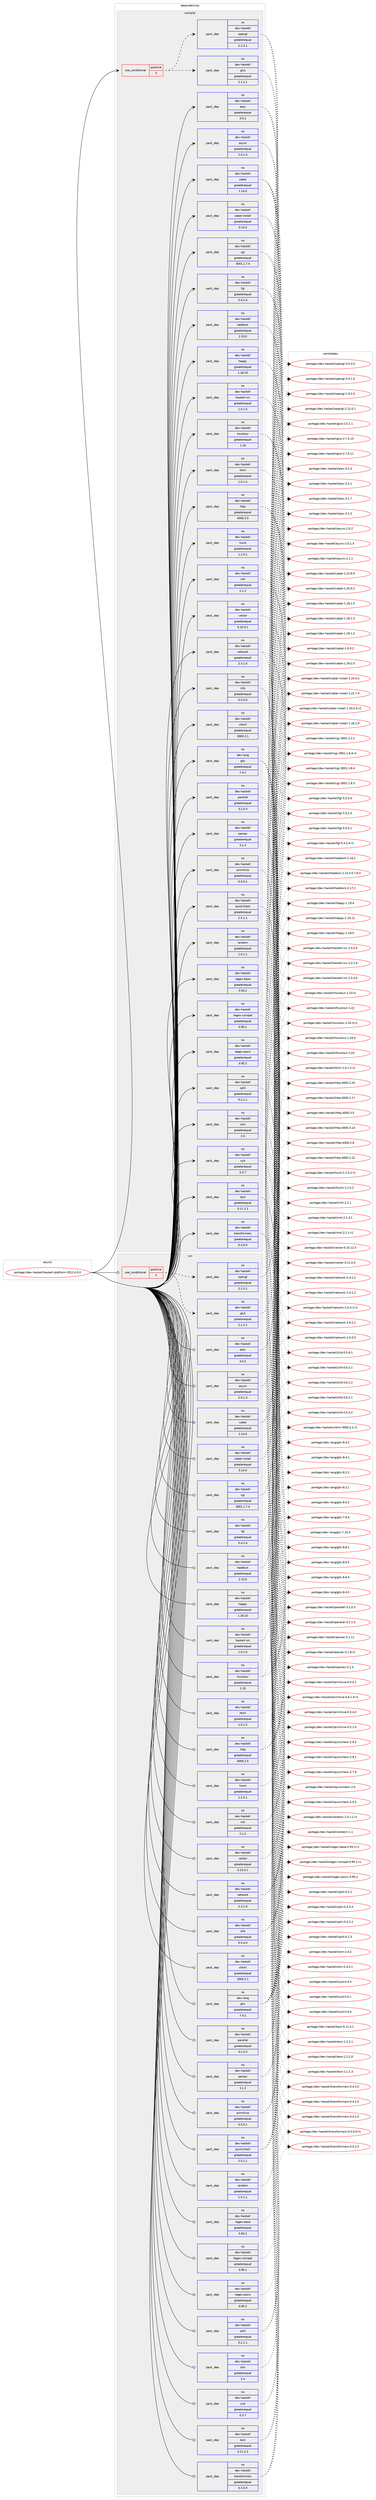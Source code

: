 digraph prolog {

# *************
# Graph options
# *************

newrank=true;
concentrate=true;
compound=true;
graph [rankdir=LR,fontname=Helvetica,fontsize=10,ranksep=1.5];#, ranksep=2.5, nodesep=0.2];
edge  [arrowhead=vee];
node  [fontname=Helvetica,fontsize=10];

# **********
# The ebuild
# **********

subgraph cluster_leftcol {
color=gray;
label=<<i>ebuild</i>>;
id [label="portage://dev-haskell/haskell-platform-2012.4.0.0", color=red, width=4, href="../dev-haskell/haskell-platform-2012.4.0.0.svg"];
}

# ****************
# The dependencies
# ****************

subgraph cluster_midcol {
color=gray;
label=<<i>dependencies</i>>;
subgraph cluster_compile {
fillcolor="#eeeeee";
style=filled;
label=<<i>compile</i>>;
subgraph cond133648 {
dependency559906 [label=<<TABLE BORDER="0" CELLBORDER="1" CELLSPACING="0" CELLPADDING="4"><TR><TD ROWSPAN="3" CELLPADDING="10">use_conditional</TD></TR><TR><TD>positive</TD></TR><TR><TD>X</TD></TR></TABLE>>, shape=none, color=red];
subgraph pack419679 {
dependency559907 [label=<<TABLE BORDER="0" CELLBORDER="1" CELLSPACING="0" CELLPADDING="4" WIDTH="220"><TR><TD ROWSPAN="6" CELLPADDING="30">pack_dep</TD></TR><TR><TD WIDTH="110">no</TD></TR><TR><TD>dev-haskell</TD></TR><TR><TD>glut</TD></TR><TR><TD>greaterequal</TD></TR><TR><TD>2.1.2.1</TD></TR></TABLE>>, shape=none, color=blue];
}
dependency559906:e -> dependency559907:w [weight=20,style="dashed",arrowhead="vee"];
subgraph pack419680 {
dependency559908 [label=<<TABLE BORDER="0" CELLBORDER="1" CELLSPACING="0" CELLPADDING="4" WIDTH="220"><TR><TD ROWSPAN="6" CELLPADDING="30">pack_dep</TD></TR><TR><TD WIDTH="110">no</TD></TR><TR><TD>dev-haskell</TD></TR><TR><TD>opengl</TD></TR><TR><TD>greaterequal</TD></TR><TR><TD>2.2.3.1</TD></TR></TABLE>>, shape=none, color=blue];
}
dependency559906:e -> dependency559908:w [weight=20,style="dashed",arrowhead="vee"];
}
id:e -> dependency559906:w [weight=20,style="solid",arrowhead="vee"];
subgraph pack419681 {
dependency559909 [label=<<TABLE BORDER="0" CELLBORDER="1" CELLSPACING="0" CELLPADDING="4" WIDTH="220"><TR><TD ROWSPAN="6" CELLPADDING="30">pack_dep</TD></TR><TR><TD WIDTH="110">no</TD></TR><TR><TD>dev-haskell</TD></TR><TR><TD>alex</TD></TR><TR><TD>greaterequal</TD></TR><TR><TD>3.0.2</TD></TR></TABLE>>, shape=none, color=blue];
}
id:e -> dependency559909:w [weight=20,style="solid",arrowhead="vee"];
subgraph pack419682 {
dependency559910 [label=<<TABLE BORDER="0" CELLBORDER="1" CELLSPACING="0" CELLPADDING="4" WIDTH="220"><TR><TD ROWSPAN="6" CELLPADDING="30">pack_dep</TD></TR><TR><TD WIDTH="110">no</TD></TR><TR><TD>dev-haskell</TD></TR><TR><TD>async</TD></TR><TR><TD>greaterequal</TD></TR><TR><TD>2.0.1.3</TD></TR></TABLE>>, shape=none, color=blue];
}
id:e -> dependency559910:w [weight=20,style="solid",arrowhead="vee"];
subgraph pack419683 {
dependency559911 [label=<<TABLE BORDER="0" CELLBORDER="1" CELLSPACING="0" CELLPADDING="4" WIDTH="220"><TR><TD ROWSPAN="6" CELLPADDING="30">pack_dep</TD></TR><TR><TD WIDTH="110">no</TD></TR><TR><TD>dev-haskell</TD></TR><TR><TD>cabal</TD></TR><TR><TD>greaterequal</TD></TR><TR><TD>1.14.0</TD></TR></TABLE>>, shape=none, color=blue];
}
id:e -> dependency559911:w [weight=20,style="solid",arrowhead="vee"];
subgraph pack419684 {
dependency559912 [label=<<TABLE BORDER="0" CELLBORDER="1" CELLSPACING="0" CELLPADDING="4" WIDTH="220"><TR><TD ROWSPAN="6" CELLPADDING="30">pack_dep</TD></TR><TR><TD WIDTH="110">no</TD></TR><TR><TD>dev-haskell</TD></TR><TR><TD>cabal-install</TD></TR><TR><TD>greaterequal</TD></TR><TR><TD>0.14.0</TD></TR></TABLE>>, shape=none, color=blue];
}
id:e -> dependency559912:w [weight=20,style="solid",arrowhead="vee"];
subgraph pack419685 {
dependency559913 [label=<<TABLE BORDER="0" CELLBORDER="1" CELLSPACING="0" CELLPADDING="4" WIDTH="220"><TR><TD ROWSPAN="6" CELLPADDING="30">pack_dep</TD></TR><TR><TD WIDTH="110">no</TD></TR><TR><TD>dev-haskell</TD></TR><TR><TD>cgi</TD></TR><TR><TD>greaterequal</TD></TR><TR><TD>3001.1.7.4</TD></TR></TABLE>>, shape=none, color=blue];
}
id:e -> dependency559913:w [weight=20,style="solid",arrowhead="vee"];
subgraph pack419686 {
dependency559914 [label=<<TABLE BORDER="0" CELLBORDER="1" CELLSPACING="0" CELLPADDING="4" WIDTH="220"><TR><TD ROWSPAN="6" CELLPADDING="30">pack_dep</TD></TR><TR><TD WIDTH="110">no</TD></TR><TR><TD>dev-haskell</TD></TR><TR><TD>fgl</TD></TR><TR><TD>greaterequal</TD></TR><TR><TD>5.4.2.4</TD></TR></TABLE>>, shape=none, color=blue];
}
id:e -> dependency559914:w [weight=20,style="solid",arrowhead="vee"];
subgraph pack419687 {
dependency559915 [label=<<TABLE BORDER="0" CELLBORDER="1" CELLSPACING="0" CELLPADDING="4" WIDTH="220"><TR><TD ROWSPAN="6" CELLPADDING="30">pack_dep</TD></TR><TR><TD WIDTH="110">no</TD></TR><TR><TD>dev-haskell</TD></TR><TR><TD>haddock</TD></TR><TR><TD>greaterequal</TD></TR><TR><TD>2.10.0</TD></TR></TABLE>>, shape=none, color=blue];
}
id:e -> dependency559915:w [weight=20,style="solid",arrowhead="vee"];
subgraph pack419688 {
dependency559916 [label=<<TABLE BORDER="0" CELLBORDER="1" CELLSPACING="0" CELLPADDING="4" WIDTH="220"><TR><TD ROWSPAN="6" CELLPADDING="30">pack_dep</TD></TR><TR><TD WIDTH="110">no</TD></TR><TR><TD>dev-haskell</TD></TR><TR><TD>happy</TD></TR><TR><TD>greaterequal</TD></TR><TR><TD>1.18.10</TD></TR></TABLE>>, shape=none, color=blue];
}
id:e -> dependency559916:w [weight=20,style="solid",arrowhead="vee"];
subgraph pack419689 {
dependency559917 [label=<<TABLE BORDER="0" CELLBORDER="1" CELLSPACING="0" CELLPADDING="4" WIDTH="220"><TR><TD ROWSPAN="6" CELLPADDING="30">pack_dep</TD></TR><TR><TD WIDTH="110">no</TD></TR><TR><TD>dev-haskell</TD></TR><TR><TD>haskell-src</TD></TR><TR><TD>greaterequal</TD></TR><TR><TD>1.0.1.5</TD></TR></TABLE>>, shape=none, color=blue];
}
id:e -> dependency559917:w [weight=20,style="solid",arrowhead="vee"];
subgraph pack419690 {
dependency559918 [label=<<TABLE BORDER="0" CELLBORDER="1" CELLSPACING="0" CELLPADDING="4" WIDTH="220"><TR><TD ROWSPAN="6" CELLPADDING="30">pack_dep</TD></TR><TR><TD WIDTH="110">no</TD></TR><TR><TD>dev-haskell</TD></TR><TR><TD>hscolour</TD></TR><TR><TD>greaterequal</TD></TR><TR><TD>1.19</TD></TR></TABLE>>, shape=none, color=blue];
}
id:e -> dependency559918:w [weight=20,style="solid",arrowhead="vee"];
subgraph pack419691 {
dependency559919 [label=<<TABLE BORDER="0" CELLBORDER="1" CELLSPACING="0" CELLPADDING="4" WIDTH="220"><TR><TD ROWSPAN="6" CELLPADDING="30">pack_dep</TD></TR><TR><TD WIDTH="110">no</TD></TR><TR><TD>dev-haskell</TD></TR><TR><TD>html</TD></TR><TR><TD>greaterequal</TD></TR><TR><TD>1.0.1.2</TD></TR></TABLE>>, shape=none, color=blue];
}
id:e -> dependency559919:w [weight=20,style="solid",arrowhead="vee"];
subgraph pack419692 {
dependency559920 [label=<<TABLE BORDER="0" CELLBORDER="1" CELLSPACING="0" CELLPADDING="4" WIDTH="220"><TR><TD ROWSPAN="6" CELLPADDING="30">pack_dep</TD></TR><TR><TD WIDTH="110">no</TD></TR><TR><TD>dev-haskell</TD></TR><TR><TD>http</TD></TR><TR><TD>greaterequal</TD></TR><TR><TD>4000.2.5</TD></TR></TABLE>>, shape=none, color=blue];
}
id:e -> dependency559920:w [weight=20,style="solid",arrowhead="vee"];
subgraph pack419693 {
dependency559921 [label=<<TABLE BORDER="0" CELLBORDER="1" CELLSPACING="0" CELLPADDING="4" WIDTH="220"><TR><TD ROWSPAN="6" CELLPADDING="30">pack_dep</TD></TR><TR><TD WIDTH="110">no</TD></TR><TR><TD>dev-haskell</TD></TR><TR><TD>hunit</TD></TR><TR><TD>greaterequal</TD></TR><TR><TD>1.2.5.1</TD></TR></TABLE>>, shape=none, color=blue];
}
id:e -> dependency559921:w [weight=20,style="solid",arrowhead="vee"];
subgraph pack419694 {
dependency559922 [label=<<TABLE BORDER="0" CELLBORDER="1" CELLSPACING="0" CELLPADDING="4" WIDTH="220"><TR><TD ROWSPAN="6" CELLPADDING="30">pack_dep</TD></TR><TR><TD WIDTH="110">no</TD></TR><TR><TD>dev-haskell</TD></TR><TR><TD>mtl</TD></TR><TR><TD>greaterequal</TD></TR><TR><TD>2.1.2</TD></TR></TABLE>>, shape=none, color=blue];
}
id:e -> dependency559922:w [weight=20,style="solid",arrowhead="vee"];
subgraph pack419695 {
dependency559923 [label=<<TABLE BORDER="0" CELLBORDER="1" CELLSPACING="0" CELLPADDING="4" WIDTH="220"><TR><TD ROWSPAN="6" CELLPADDING="30">pack_dep</TD></TR><TR><TD WIDTH="110">no</TD></TR><TR><TD>dev-haskell</TD></TR><TR><TD>network</TD></TR><TR><TD>greaterequal</TD></TR><TR><TD>2.3.1.0</TD></TR></TABLE>>, shape=none, color=blue];
}
id:e -> dependency559923:w [weight=20,style="solid",arrowhead="vee"];
subgraph pack419696 {
dependency559924 [label=<<TABLE BORDER="0" CELLBORDER="1" CELLSPACING="0" CELLPADDING="4" WIDTH="220"><TR><TD ROWSPAN="6" CELLPADDING="30">pack_dep</TD></TR><TR><TD WIDTH="110">no</TD></TR><TR><TD>dev-haskell</TD></TR><TR><TD>parallel</TD></TR><TR><TD>greaterequal</TD></TR><TR><TD>3.2.0.3</TD></TR></TABLE>>, shape=none, color=blue];
}
id:e -> dependency559924:w [weight=20,style="solid",arrowhead="vee"];
subgraph pack419697 {
dependency559925 [label=<<TABLE BORDER="0" CELLBORDER="1" CELLSPACING="0" CELLPADDING="4" WIDTH="220"><TR><TD ROWSPAN="6" CELLPADDING="30">pack_dep</TD></TR><TR><TD WIDTH="110">no</TD></TR><TR><TD>dev-haskell</TD></TR><TR><TD>parsec</TD></TR><TR><TD>greaterequal</TD></TR><TR><TD>3.1.3</TD></TR></TABLE>>, shape=none, color=blue];
}
id:e -> dependency559925:w [weight=20,style="solid",arrowhead="vee"];
subgraph pack419698 {
dependency559926 [label=<<TABLE BORDER="0" CELLBORDER="1" CELLSPACING="0" CELLPADDING="4" WIDTH="220"><TR><TD ROWSPAN="6" CELLPADDING="30">pack_dep</TD></TR><TR><TD WIDTH="110">no</TD></TR><TR><TD>dev-haskell</TD></TR><TR><TD>primitive</TD></TR><TR><TD>greaterequal</TD></TR><TR><TD>0.5.0.1</TD></TR></TABLE>>, shape=none, color=blue];
}
id:e -> dependency559926:w [weight=20,style="solid",arrowhead="vee"];
subgraph pack419699 {
dependency559927 [label=<<TABLE BORDER="0" CELLBORDER="1" CELLSPACING="0" CELLPADDING="4" WIDTH="220"><TR><TD ROWSPAN="6" CELLPADDING="30">pack_dep</TD></TR><TR><TD WIDTH="110">no</TD></TR><TR><TD>dev-haskell</TD></TR><TR><TD>quickcheck</TD></TR><TR><TD>greaterequal</TD></TR><TR><TD>2.5.1.1</TD></TR></TABLE>>, shape=none, color=blue];
}
id:e -> dependency559927:w [weight=20,style="solid",arrowhead="vee"];
subgraph pack419700 {
dependency559928 [label=<<TABLE BORDER="0" CELLBORDER="1" CELLSPACING="0" CELLPADDING="4" WIDTH="220"><TR><TD ROWSPAN="6" CELLPADDING="30">pack_dep</TD></TR><TR><TD WIDTH="110">no</TD></TR><TR><TD>dev-haskell</TD></TR><TR><TD>random</TD></TR><TR><TD>greaterequal</TD></TR><TR><TD>1.0.1.1</TD></TR></TABLE>>, shape=none, color=blue];
}
id:e -> dependency559928:w [weight=20,style="solid",arrowhead="vee"];
subgraph pack419701 {
dependency559929 [label=<<TABLE BORDER="0" CELLBORDER="1" CELLSPACING="0" CELLPADDING="4" WIDTH="220"><TR><TD ROWSPAN="6" CELLPADDING="30">pack_dep</TD></TR><TR><TD WIDTH="110">no</TD></TR><TR><TD>dev-haskell</TD></TR><TR><TD>regex-base</TD></TR><TR><TD>greaterequal</TD></TR><TR><TD>0.93.2</TD></TR></TABLE>>, shape=none, color=blue];
}
id:e -> dependency559929:w [weight=20,style="solid",arrowhead="vee"];
subgraph pack419702 {
dependency559930 [label=<<TABLE BORDER="0" CELLBORDER="1" CELLSPACING="0" CELLPADDING="4" WIDTH="220"><TR><TD ROWSPAN="6" CELLPADDING="30">pack_dep</TD></TR><TR><TD WIDTH="110">no</TD></TR><TR><TD>dev-haskell</TD></TR><TR><TD>regex-compat</TD></TR><TR><TD>greaterequal</TD></TR><TR><TD>0.95.1</TD></TR></TABLE>>, shape=none, color=blue];
}
id:e -> dependency559930:w [weight=20,style="solid",arrowhead="vee"];
subgraph pack419703 {
dependency559931 [label=<<TABLE BORDER="0" CELLBORDER="1" CELLSPACING="0" CELLPADDING="4" WIDTH="220"><TR><TD ROWSPAN="6" CELLPADDING="30">pack_dep</TD></TR><TR><TD WIDTH="110">no</TD></TR><TR><TD>dev-haskell</TD></TR><TR><TD>regex-posix</TD></TR><TR><TD>greaterequal</TD></TR><TR><TD>0.95.2</TD></TR></TABLE>>, shape=none, color=blue];
}
id:e -> dependency559931:w [weight=20,style="solid",arrowhead="vee"];
subgraph pack419704 {
dependency559932 [label=<<TABLE BORDER="0" CELLBORDER="1" CELLSPACING="0" CELLPADDING="4" WIDTH="220"><TR><TD ROWSPAN="6" CELLPADDING="30">pack_dep</TD></TR><TR><TD WIDTH="110">no</TD></TR><TR><TD>dev-haskell</TD></TR><TR><TD>split</TD></TR><TR><TD>greaterequal</TD></TR><TR><TD>0.2.1.1</TD></TR></TABLE>>, shape=none, color=blue];
}
id:e -> dependency559932:w [weight=20,style="solid",arrowhead="vee"];
subgraph pack419705 {
dependency559933 [label=<<TABLE BORDER="0" CELLBORDER="1" CELLSPACING="0" CELLPADDING="4" WIDTH="220"><TR><TD ROWSPAN="6" CELLPADDING="30">pack_dep</TD></TR><TR><TD WIDTH="110">no</TD></TR><TR><TD>dev-haskell</TD></TR><TR><TD>stm</TD></TR><TR><TD>greaterequal</TD></TR><TR><TD>2.4</TD></TR></TABLE>>, shape=none, color=blue];
}
id:e -> dependency559933:w [weight=20,style="solid",arrowhead="vee"];
subgraph pack419706 {
dependency559934 [label=<<TABLE BORDER="0" CELLBORDER="1" CELLSPACING="0" CELLPADDING="4" WIDTH="220"><TR><TD ROWSPAN="6" CELLPADDING="30">pack_dep</TD></TR><TR><TD WIDTH="110">no</TD></TR><TR><TD>dev-haskell</TD></TR><TR><TD>syb</TD></TR><TR><TD>greaterequal</TD></TR><TR><TD>0.3.7</TD></TR></TABLE>>, shape=none, color=blue];
}
id:e -> dependency559934:w [weight=20,style="solid",arrowhead="vee"];
subgraph pack419707 {
dependency559935 [label=<<TABLE BORDER="0" CELLBORDER="1" CELLSPACING="0" CELLPADDING="4" WIDTH="220"><TR><TD ROWSPAN="6" CELLPADDING="30">pack_dep</TD></TR><TR><TD WIDTH="110">no</TD></TR><TR><TD>dev-haskell</TD></TR><TR><TD>text</TD></TR><TR><TD>greaterequal</TD></TR><TR><TD>0.11.2.3</TD></TR></TABLE>>, shape=none, color=blue];
}
id:e -> dependency559935:w [weight=20,style="solid",arrowhead="vee"];
subgraph pack419708 {
dependency559936 [label=<<TABLE BORDER="0" CELLBORDER="1" CELLSPACING="0" CELLPADDING="4" WIDTH="220"><TR><TD ROWSPAN="6" CELLPADDING="30">pack_dep</TD></TR><TR><TD WIDTH="110">no</TD></TR><TR><TD>dev-haskell</TD></TR><TR><TD>transformers</TD></TR><TR><TD>greaterequal</TD></TR><TR><TD>0.3.0.0</TD></TR></TABLE>>, shape=none, color=blue];
}
id:e -> dependency559936:w [weight=20,style="solid",arrowhead="vee"];
subgraph pack419709 {
dependency559937 [label=<<TABLE BORDER="0" CELLBORDER="1" CELLSPACING="0" CELLPADDING="4" WIDTH="220"><TR><TD ROWSPAN="6" CELLPADDING="30">pack_dep</TD></TR><TR><TD WIDTH="110">no</TD></TR><TR><TD>dev-haskell</TD></TR><TR><TD>vector</TD></TR><TR><TD>greaterequal</TD></TR><TR><TD>0.10.0.1</TD></TR></TABLE>>, shape=none, color=blue];
}
id:e -> dependency559937:w [weight=20,style="solid",arrowhead="vee"];
subgraph pack419710 {
dependency559938 [label=<<TABLE BORDER="0" CELLBORDER="1" CELLSPACING="0" CELLPADDING="4" WIDTH="220"><TR><TD ROWSPAN="6" CELLPADDING="30">pack_dep</TD></TR><TR><TD WIDTH="110">no</TD></TR><TR><TD>dev-haskell</TD></TR><TR><TD>xhtml</TD></TR><TR><TD>greaterequal</TD></TR><TR><TD>3000.2.1</TD></TR></TABLE>>, shape=none, color=blue];
}
id:e -> dependency559938:w [weight=20,style="solid",arrowhead="vee"];
subgraph pack419711 {
dependency559939 [label=<<TABLE BORDER="0" CELLBORDER="1" CELLSPACING="0" CELLPADDING="4" WIDTH="220"><TR><TD ROWSPAN="6" CELLPADDING="30">pack_dep</TD></TR><TR><TD WIDTH="110">no</TD></TR><TR><TD>dev-haskell</TD></TR><TR><TD>zlib</TD></TR><TR><TD>greaterequal</TD></TR><TR><TD>0.5.4.0</TD></TR></TABLE>>, shape=none, color=blue];
}
id:e -> dependency559939:w [weight=20,style="solid",arrowhead="vee"];
subgraph pack419712 {
dependency559940 [label=<<TABLE BORDER="0" CELLBORDER="1" CELLSPACING="0" CELLPADDING="4" WIDTH="220"><TR><TD ROWSPAN="6" CELLPADDING="30">pack_dep</TD></TR><TR><TD WIDTH="110">no</TD></TR><TR><TD>dev-lang</TD></TR><TR><TD>ghc</TD></TR><TR><TD>greaterequal</TD></TR><TR><TD>7.4.2</TD></TR></TABLE>>, shape=none, color=blue];
}
id:e -> dependency559940:w [weight=20,style="solid",arrowhead="vee"];
}
subgraph cluster_compileandrun {
fillcolor="#eeeeee";
style=filled;
label=<<i>compile and run</i>>;
}
subgraph cluster_run {
fillcolor="#eeeeee";
style=filled;
label=<<i>run</i>>;
subgraph cond133649 {
dependency559941 [label=<<TABLE BORDER="0" CELLBORDER="1" CELLSPACING="0" CELLPADDING="4"><TR><TD ROWSPAN="3" CELLPADDING="10">use_conditional</TD></TR><TR><TD>positive</TD></TR><TR><TD>X</TD></TR></TABLE>>, shape=none, color=red];
subgraph pack419713 {
dependency559942 [label=<<TABLE BORDER="0" CELLBORDER="1" CELLSPACING="0" CELLPADDING="4" WIDTH="220"><TR><TD ROWSPAN="6" CELLPADDING="30">pack_dep</TD></TR><TR><TD WIDTH="110">no</TD></TR><TR><TD>dev-haskell</TD></TR><TR><TD>glut</TD></TR><TR><TD>greaterequal</TD></TR><TR><TD>2.1.2.1</TD></TR></TABLE>>, shape=none, color=blue];
}
dependency559941:e -> dependency559942:w [weight=20,style="dashed",arrowhead="vee"];
subgraph pack419714 {
dependency559943 [label=<<TABLE BORDER="0" CELLBORDER="1" CELLSPACING="0" CELLPADDING="4" WIDTH="220"><TR><TD ROWSPAN="6" CELLPADDING="30">pack_dep</TD></TR><TR><TD WIDTH="110">no</TD></TR><TR><TD>dev-haskell</TD></TR><TR><TD>opengl</TD></TR><TR><TD>greaterequal</TD></TR><TR><TD>2.2.3.1</TD></TR></TABLE>>, shape=none, color=blue];
}
dependency559941:e -> dependency559943:w [weight=20,style="dashed",arrowhead="vee"];
}
id:e -> dependency559941:w [weight=20,style="solid",arrowhead="odot"];
subgraph pack419715 {
dependency559944 [label=<<TABLE BORDER="0" CELLBORDER="1" CELLSPACING="0" CELLPADDING="4" WIDTH="220"><TR><TD ROWSPAN="6" CELLPADDING="30">pack_dep</TD></TR><TR><TD WIDTH="110">no</TD></TR><TR><TD>dev-haskell</TD></TR><TR><TD>alex</TD></TR><TR><TD>greaterequal</TD></TR><TR><TD>3.0.2</TD></TR></TABLE>>, shape=none, color=blue];
}
id:e -> dependency559944:w [weight=20,style="solid",arrowhead="odot"];
subgraph pack419716 {
dependency559945 [label=<<TABLE BORDER="0" CELLBORDER="1" CELLSPACING="0" CELLPADDING="4" WIDTH="220"><TR><TD ROWSPAN="6" CELLPADDING="30">pack_dep</TD></TR><TR><TD WIDTH="110">no</TD></TR><TR><TD>dev-haskell</TD></TR><TR><TD>async</TD></TR><TR><TD>greaterequal</TD></TR><TR><TD>2.0.1.3</TD></TR></TABLE>>, shape=none, color=blue];
}
id:e -> dependency559945:w [weight=20,style="solid",arrowhead="odot"];
subgraph pack419717 {
dependency559946 [label=<<TABLE BORDER="0" CELLBORDER="1" CELLSPACING="0" CELLPADDING="4" WIDTH="220"><TR><TD ROWSPAN="6" CELLPADDING="30">pack_dep</TD></TR><TR><TD WIDTH="110">no</TD></TR><TR><TD>dev-haskell</TD></TR><TR><TD>cabal</TD></TR><TR><TD>greaterequal</TD></TR><TR><TD>1.14.0</TD></TR></TABLE>>, shape=none, color=blue];
}
id:e -> dependency559946:w [weight=20,style="solid",arrowhead="odot"];
subgraph pack419718 {
dependency559947 [label=<<TABLE BORDER="0" CELLBORDER="1" CELLSPACING="0" CELLPADDING="4" WIDTH="220"><TR><TD ROWSPAN="6" CELLPADDING="30">pack_dep</TD></TR><TR><TD WIDTH="110">no</TD></TR><TR><TD>dev-haskell</TD></TR><TR><TD>cabal-install</TD></TR><TR><TD>greaterequal</TD></TR><TR><TD>0.14.0</TD></TR></TABLE>>, shape=none, color=blue];
}
id:e -> dependency559947:w [weight=20,style="solid",arrowhead="odot"];
subgraph pack419719 {
dependency559948 [label=<<TABLE BORDER="0" CELLBORDER="1" CELLSPACING="0" CELLPADDING="4" WIDTH="220"><TR><TD ROWSPAN="6" CELLPADDING="30">pack_dep</TD></TR><TR><TD WIDTH="110">no</TD></TR><TR><TD>dev-haskell</TD></TR><TR><TD>cgi</TD></TR><TR><TD>greaterequal</TD></TR><TR><TD>3001.1.7.4</TD></TR></TABLE>>, shape=none, color=blue];
}
id:e -> dependency559948:w [weight=20,style="solid",arrowhead="odot"];
subgraph pack419720 {
dependency559949 [label=<<TABLE BORDER="0" CELLBORDER="1" CELLSPACING="0" CELLPADDING="4" WIDTH="220"><TR><TD ROWSPAN="6" CELLPADDING="30">pack_dep</TD></TR><TR><TD WIDTH="110">no</TD></TR><TR><TD>dev-haskell</TD></TR><TR><TD>fgl</TD></TR><TR><TD>greaterequal</TD></TR><TR><TD>5.4.2.4</TD></TR></TABLE>>, shape=none, color=blue];
}
id:e -> dependency559949:w [weight=20,style="solid",arrowhead="odot"];
subgraph pack419721 {
dependency559950 [label=<<TABLE BORDER="0" CELLBORDER="1" CELLSPACING="0" CELLPADDING="4" WIDTH="220"><TR><TD ROWSPAN="6" CELLPADDING="30">pack_dep</TD></TR><TR><TD WIDTH="110">no</TD></TR><TR><TD>dev-haskell</TD></TR><TR><TD>haddock</TD></TR><TR><TD>greaterequal</TD></TR><TR><TD>2.10.0</TD></TR></TABLE>>, shape=none, color=blue];
}
id:e -> dependency559950:w [weight=20,style="solid",arrowhead="odot"];
subgraph pack419722 {
dependency559951 [label=<<TABLE BORDER="0" CELLBORDER="1" CELLSPACING="0" CELLPADDING="4" WIDTH="220"><TR><TD ROWSPAN="6" CELLPADDING="30">pack_dep</TD></TR><TR><TD WIDTH="110">no</TD></TR><TR><TD>dev-haskell</TD></TR><TR><TD>happy</TD></TR><TR><TD>greaterequal</TD></TR><TR><TD>1.18.10</TD></TR></TABLE>>, shape=none, color=blue];
}
id:e -> dependency559951:w [weight=20,style="solid",arrowhead="odot"];
subgraph pack419723 {
dependency559952 [label=<<TABLE BORDER="0" CELLBORDER="1" CELLSPACING="0" CELLPADDING="4" WIDTH="220"><TR><TD ROWSPAN="6" CELLPADDING="30">pack_dep</TD></TR><TR><TD WIDTH="110">no</TD></TR><TR><TD>dev-haskell</TD></TR><TR><TD>haskell-src</TD></TR><TR><TD>greaterequal</TD></TR><TR><TD>1.0.1.5</TD></TR></TABLE>>, shape=none, color=blue];
}
id:e -> dependency559952:w [weight=20,style="solid",arrowhead="odot"];
subgraph pack419724 {
dependency559953 [label=<<TABLE BORDER="0" CELLBORDER="1" CELLSPACING="0" CELLPADDING="4" WIDTH="220"><TR><TD ROWSPAN="6" CELLPADDING="30">pack_dep</TD></TR><TR><TD WIDTH="110">no</TD></TR><TR><TD>dev-haskell</TD></TR><TR><TD>hscolour</TD></TR><TR><TD>greaterequal</TD></TR><TR><TD>1.19</TD></TR></TABLE>>, shape=none, color=blue];
}
id:e -> dependency559953:w [weight=20,style="solid",arrowhead="odot"];
subgraph pack419725 {
dependency559954 [label=<<TABLE BORDER="0" CELLBORDER="1" CELLSPACING="0" CELLPADDING="4" WIDTH="220"><TR><TD ROWSPAN="6" CELLPADDING="30">pack_dep</TD></TR><TR><TD WIDTH="110">no</TD></TR><TR><TD>dev-haskell</TD></TR><TR><TD>html</TD></TR><TR><TD>greaterequal</TD></TR><TR><TD>1.0.1.2</TD></TR></TABLE>>, shape=none, color=blue];
}
id:e -> dependency559954:w [weight=20,style="solid",arrowhead="odot"];
subgraph pack419726 {
dependency559955 [label=<<TABLE BORDER="0" CELLBORDER="1" CELLSPACING="0" CELLPADDING="4" WIDTH="220"><TR><TD ROWSPAN="6" CELLPADDING="30">pack_dep</TD></TR><TR><TD WIDTH="110">no</TD></TR><TR><TD>dev-haskell</TD></TR><TR><TD>http</TD></TR><TR><TD>greaterequal</TD></TR><TR><TD>4000.2.5</TD></TR></TABLE>>, shape=none, color=blue];
}
id:e -> dependency559955:w [weight=20,style="solid",arrowhead="odot"];
subgraph pack419727 {
dependency559956 [label=<<TABLE BORDER="0" CELLBORDER="1" CELLSPACING="0" CELLPADDING="4" WIDTH="220"><TR><TD ROWSPAN="6" CELLPADDING="30">pack_dep</TD></TR><TR><TD WIDTH="110">no</TD></TR><TR><TD>dev-haskell</TD></TR><TR><TD>hunit</TD></TR><TR><TD>greaterequal</TD></TR><TR><TD>1.2.5.1</TD></TR></TABLE>>, shape=none, color=blue];
}
id:e -> dependency559956:w [weight=20,style="solid",arrowhead="odot"];
subgraph pack419728 {
dependency559957 [label=<<TABLE BORDER="0" CELLBORDER="1" CELLSPACING="0" CELLPADDING="4" WIDTH="220"><TR><TD ROWSPAN="6" CELLPADDING="30">pack_dep</TD></TR><TR><TD WIDTH="110">no</TD></TR><TR><TD>dev-haskell</TD></TR><TR><TD>mtl</TD></TR><TR><TD>greaterequal</TD></TR><TR><TD>2.1.2</TD></TR></TABLE>>, shape=none, color=blue];
}
id:e -> dependency559957:w [weight=20,style="solid",arrowhead="odot"];
subgraph pack419729 {
dependency559958 [label=<<TABLE BORDER="0" CELLBORDER="1" CELLSPACING="0" CELLPADDING="4" WIDTH="220"><TR><TD ROWSPAN="6" CELLPADDING="30">pack_dep</TD></TR><TR><TD WIDTH="110">no</TD></TR><TR><TD>dev-haskell</TD></TR><TR><TD>network</TD></TR><TR><TD>greaterequal</TD></TR><TR><TD>2.3.1.0</TD></TR></TABLE>>, shape=none, color=blue];
}
id:e -> dependency559958:w [weight=20,style="solid",arrowhead="odot"];
subgraph pack419730 {
dependency559959 [label=<<TABLE BORDER="0" CELLBORDER="1" CELLSPACING="0" CELLPADDING="4" WIDTH="220"><TR><TD ROWSPAN="6" CELLPADDING="30">pack_dep</TD></TR><TR><TD WIDTH="110">no</TD></TR><TR><TD>dev-haskell</TD></TR><TR><TD>parallel</TD></TR><TR><TD>greaterequal</TD></TR><TR><TD>3.2.0.3</TD></TR></TABLE>>, shape=none, color=blue];
}
id:e -> dependency559959:w [weight=20,style="solid",arrowhead="odot"];
subgraph pack419731 {
dependency559960 [label=<<TABLE BORDER="0" CELLBORDER="1" CELLSPACING="0" CELLPADDING="4" WIDTH="220"><TR><TD ROWSPAN="6" CELLPADDING="30">pack_dep</TD></TR><TR><TD WIDTH="110">no</TD></TR><TR><TD>dev-haskell</TD></TR><TR><TD>parsec</TD></TR><TR><TD>greaterequal</TD></TR><TR><TD>3.1.3</TD></TR></TABLE>>, shape=none, color=blue];
}
id:e -> dependency559960:w [weight=20,style="solid",arrowhead="odot"];
subgraph pack419732 {
dependency559961 [label=<<TABLE BORDER="0" CELLBORDER="1" CELLSPACING="0" CELLPADDING="4" WIDTH="220"><TR><TD ROWSPAN="6" CELLPADDING="30">pack_dep</TD></TR><TR><TD WIDTH="110">no</TD></TR><TR><TD>dev-haskell</TD></TR><TR><TD>primitive</TD></TR><TR><TD>greaterequal</TD></TR><TR><TD>0.5.0.1</TD></TR></TABLE>>, shape=none, color=blue];
}
id:e -> dependency559961:w [weight=20,style="solid",arrowhead="odot"];
subgraph pack419733 {
dependency559962 [label=<<TABLE BORDER="0" CELLBORDER="1" CELLSPACING="0" CELLPADDING="4" WIDTH="220"><TR><TD ROWSPAN="6" CELLPADDING="30">pack_dep</TD></TR><TR><TD WIDTH="110">no</TD></TR><TR><TD>dev-haskell</TD></TR><TR><TD>quickcheck</TD></TR><TR><TD>greaterequal</TD></TR><TR><TD>2.5.1.1</TD></TR></TABLE>>, shape=none, color=blue];
}
id:e -> dependency559962:w [weight=20,style="solid",arrowhead="odot"];
subgraph pack419734 {
dependency559963 [label=<<TABLE BORDER="0" CELLBORDER="1" CELLSPACING="0" CELLPADDING="4" WIDTH="220"><TR><TD ROWSPAN="6" CELLPADDING="30">pack_dep</TD></TR><TR><TD WIDTH="110">no</TD></TR><TR><TD>dev-haskell</TD></TR><TR><TD>random</TD></TR><TR><TD>greaterequal</TD></TR><TR><TD>1.0.1.1</TD></TR></TABLE>>, shape=none, color=blue];
}
id:e -> dependency559963:w [weight=20,style="solid",arrowhead="odot"];
subgraph pack419735 {
dependency559964 [label=<<TABLE BORDER="0" CELLBORDER="1" CELLSPACING="0" CELLPADDING="4" WIDTH="220"><TR><TD ROWSPAN="6" CELLPADDING="30">pack_dep</TD></TR><TR><TD WIDTH="110">no</TD></TR><TR><TD>dev-haskell</TD></TR><TR><TD>regex-base</TD></TR><TR><TD>greaterequal</TD></TR><TR><TD>0.93.2</TD></TR></TABLE>>, shape=none, color=blue];
}
id:e -> dependency559964:w [weight=20,style="solid",arrowhead="odot"];
subgraph pack419736 {
dependency559965 [label=<<TABLE BORDER="0" CELLBORDER="1" CELLSPACING="0" CELLPADDING="4" WIDTH="220"><TR><TD ROWSPAN="6" CELLPADDING="30">pack_dep</TD></TR><TR><TD WIDTH="110">no</TD></TR><TR><TD>dev-haskell</TD></TR><TR><TD>regex-compat</TD></TR><TR><TD>greaterequal</TD></TR><TR><TD>0.95.1</TD></TR></TABLE>>, shape=none, color=blue];
}
id:e -> dependency559965:w [weight=20,style="solid",arrowhead="odot"];
subgraph pack419737 {
dependency559966 [label=<<TABLE BORDER="0" CELLBORDER="1" CELLSPACING="0" CELLPADDING="4" WIDTH="220"><TR><TD ROWSPAN="6" CELLPADDING="30">pack_dep</TD></TR><TR><TD WIDTH="110">no</TD></TR><TR><TD>dev-haskell</TD></TR><TR><TD>regex-posix</TD></TR><TR><TD>greaterequal</TD></TR><TR><TD>0.95.2</TD></TR></TABLE>>, shape=none, color=blue];
}
id:e -> dependency559966:w [weight=20,style="solid",arrowhead="odot"];
subgraph pack419738 {
dependency559967 [label=<<TABLE BORDER="0" CELLBORDER="1" CELLSPACING="0" CELLPADDING="4" WIDTH="220"><TR><TD ROWSPAN="6" CELLPADDING="30">pack_dep</TD></TR><TR><TD WIDTH="110">no</TD></TR><TR><TD>dev-haskell</TD></TR><TR><TD>split</TD></TR><TR><TD>greaterequal</TD></TR><TR><TD>0.2.1.1</TD></TR></TABLE>>, shape=none, color=blue];
}
id:e -> dependency559967:w [weight=20,style="solid",arrowhead="odot"];
subgraph pack419739 {
dependency559968 [label=<<TABLE BORDER="0" CELLBORDER="1" CELLSPACING="0" CELLPADDING="4" WIDTH="220"><TR><TD ROWSPAN="6" CELLPADDING="30">pack_dep</TD></TR><TR><TD WIDTH="110">no</TD></TR><TR><TD>dev-haskell</TD></TR><TR><TD>stm</TD></TR><TR><TD>greaterequal</TD></TR><TR><TD>2.4</TD></TR></TABLE>>, shape=none, color=blue];
}
id:e -> dependency559968:w [weight=20,style="solid",arrowhead="odot"];
subgraph pack419740 {
dependency559969 [label=<<TABLE BORDER="0" CELLBORDER="1" CELLSPACING="0" CELLPADDING="4" WIDTH="220"><TR><TD ROWSPAN="6" CELLPADDING="30">pack_dep</TD></TR><TR><TD WIDTH="110">no</TD></TR><TR><TD>dev-haskell</TD></TR><TR><TD>syb</TD></TR><TR><TD>greaterequal</TD></TR><TR><TD>0.3.7</TD></TR></TABLE>>, shape=none, color=blue];
}
id:e -> dependency559969:w [weight=20,style="solid",arrowhead="odot"];
subgraph pack419741 {
dependency559970 [label=<<TABLE BORDER="0" CELLBORDER="1" CELLSPACING="0" CELLPADDING="4" WIDTH="220"><TR><TD ROWSPAN="6" CELLPADDING="30">pack_dep</TD></TR><TR><TD WIDTH="110">no</TD></TR><TR><TD>dev-haskell</TD></TR><TR><TD>text</TD></TR><TR><TD>greaterequal</TD></TR><TR><TD>0.11.2.3</TD></TR></TABLE>>, shape=none, color=blue];
}
id:e -> dependency559970:w [weight=20,style="solid",arrowhead="odot"];
subgraph pack419742 {
dependency559971 [label=<<TABLE BORDER="0" CELLBORDER="1" CELLSPACING="0" CELLPADDING="4" WIDTH="220"><TR><TD ROWSPAN="6" CELLPADDING="30">pack_dep</TD></TR><TR><TD WIDTH="110">no</TD></TR><TR><TD>dev-haskell</TD></TR><TR><TD>transformers</TD></TR><TR><TD>greaterequal</TD></TR><TR><TD>0.3.0.0</TD></TR></TABLE>>, shape=none, color=blue];
}
id:e -> dependency559971:w [weight=20,style="solid",arrowhead="odot"];
subgraph pack419743 {
dependency559972 [label=<<TABLE BORDER="0" CELLBORDER="1" CELLSPACING="0" CELLPADDING="4" WIDTH="220"><TR><TD ROWSPAN="6" CELLPADDING="30">pack_dep</TD></TR><TR><TD WIDTH="110">no</TD></TR><TR><TD>dev-haskell</TD></TR><TR><TD>vector</TD></TR><TR><TD>greaterequal</TD></TR><TR><TD>0.10.0.1</TD></TR></TABLE>>, shape=none, color=blue];
}
id:e -> dependency559972:w [weight=20,style="solid",arrowhead="odot"];
subgraph pack419744 {
dependency559973 [label=<<TABLE BORDER="0" CELLBORDER="1" CELLSPACING="0" CELLPADDING="4" WIDTH="220"><TR><TD ROWSPAN="6" CELLPADDING="30">pack_dep</TD></TR><TR><TD WIDTH="110">no</TD></TR><TR><TD>dev-haskell</TD></TR><TR><TD>xhtml</TD></TR><TR><TD>greaterequal</TD></TR><TR><TD>3000.2.1</TD></TR></TABLE>>, shape=none, color=blue];
}
id:e -> dependency559973:w [weight=20,style="solid",arrowhead="odot"];
subgraph pack419745 {
dependency559974 [label=<<TABLE BORDER="0" CELLBORDER="1" CELLSPACING="0" CELLPADDING="4" WIDTH="220"><TR><TD ROWSPAN="6" CELLPADDING="30">pack_dep</TD></TR><TR><TD WIDTH="110">no</TD></TR><TR><TD>dev-haskell</TD></TR><TR><TD>zlib</TD></TR><TR><TD>greaterequal</TD></TR><TR><TD>0.5.4.0</TD></TR></TABLE>>, shape=none, color=blue];
}
id:e -> dependency559974:w [weight=20,style="solid",arrowhead="odot"];
subgraph pack419746 {
dependency559975 [label=<<TABLE BORDER="0" CELLBORDER="1" CELLSPACING="0" CELLPADDING="4" WIDTH="220"><TR><TD ROWSPAN="6" CELLPADDING="30">pack_dep</TD></TR><TR><TD WIDTH="110">no</TD></TR><TR><TD>dev-lang</TD></TR><TR><TD>ghc</TD></TR><TR><TD>greaterequal</TD></TR><TR><TD>7.4.2</TD></TR></TABLE>>, shape=none, color=blue];
}
id:e -> dependency559975:w [weight=20,style="solid",arrowhead="odot"];
}
}

# **************
# The candidates
# **************

subgraph cluster_choices {
rank=same;
color=gray;
label=<<i>candidates</i>>;

subgraph choice419679 {
color=black;
nodesep=1;
choice100101118451049711510710110810847103108117116455046554648464953 [label="portage://dev-haskell/glut-2.7.0.15", color=red, width=4,href="../dev-haskell/glut-2.7.0.15.svg"];
choice100101118451049711510710110810847103108117116455046554648464949 [label="portage://dev-haskell/glut-2.7.0.11", color=red, width=4,href="../dev-haskell/glut-2.7.0.11.svg"];
choice1001011184510497115107101108108471031081171164550465346494649 [label="portage://dev-haskell/glut-2.5.1.1", color=red, width=4,href="../dev-haskell/glut-2.5.1.1.svg"];
dependency559907:e -> choice100101118451049711510710110810847103108117116455046554648464953:w [style=dotted,weight="100"];
dependency559907:e -> choice100101118451049711510710110810847103108117116455046554648464949:w [style=dotted,weight="100"];
dependency559907:e -> choice1001011184510497115107101108108471031081171164550465346494649:w [style=dotted,weight="100"];
}
subgraph choice419680 {
color=black;
nodesep=1;
choice1001011184510497115107101108108471111121011101031084551464846514648 [label="portage://dev-haskell/opengl-3.0.3.0", color=red, width=4,href="../dev-haskell/opengl-3.0.3.0.svg"];
choice1001011184510497115107101108108471111121011101031084551464846494648 [label="portage://dev-haskell/opengl-3.0.1.0", color=red, width=4,href="../dev-haskell/opengl-3.0.1.0.svg"];
choice1001011184510497115107101108108471111121011101031084550465746504648 [label="portage://dev-haskell/opengl-2.9.2.0", color=red, width=4,href="../dev-haskell/opengl-2.9.2.0.svg"];
choice100101118451049711510710110810847111112101110103108455046495046484649 [label="portage://dev-haskell/opengl-2.12.0.1", color=red, width=4,href="../dev-haskell/opengl-2.12.0.1.svg"];
dependency559908:e -> choice1001011184510497115107101108108471111121011101031084551464846514648:w [style=dotted,weight="100"];
dependency559908:e -> choice1001011184510497115107101108108471111121011101031084551464846494648:w [style=dotted,weight="100"];
dependency559908:e -> choice1001011184510497115107101108108471111121011101031084550465746504648:w [style=dotted,weight="100"];
dependency559908:e -> choice100101118451049711510710110810847111112101110103108455046495046484649:w [style=dotted,weight="100"];
}
subgraph choice419681 {
color=black;
nodesep=1;
choice10010111845104971151071011081084797108101120455146504652 [label="portage://dev-haskell/alex-3.2.4", color=red, width=4,href="../dev-haskell/alex-3.2.4.svg"];
choice10010111845104971151071011081084797108101120455146504649 [label="portage://dev-haskell/alex-3.2.1", color=red, width=4,href="../dev-haskell/alex-3.2.1.svg"];
choice10010111845104971151071011081084797108101120455146494655 [label="portage://dev-haskell/alex-3.1.7", color=red, width=4,href="../dev-haskell/alex-3.1.7.svg"];
choice10010111845104971151071011081084797108101120455146494651 [label="portage://dev-haskell/alex-3.1.3", color=red, width=4,href="../dev-haskell/alex-3.1.3.svg"];
dependency559909:e -> choice10010111845104971151071011081084797108101120455146504652:w [style=dotted,weight="100"];
dependency559909:e -> choice10010111845104971151071011081084797108101120455146504649:w [style=dotted,weight="100"];
dependency559909:e -> choice10010111845104971151071011081084797108101120455146494655:w [style=dotted,weight="100"];
dependency559909:e -> choice10010111845104971151071011081084797108101120455146494651:w [style=dotted,weight="100"];
}
subgraph choice419682 {
color=black;
nodesep=1;
choice1001011184510497115107101108108479711512111099455046494649 [label="portage://dev-haskell/async-2.1.1", color=red, width=4,href="../dev-haskell/async-2.1.1.svg"];
choice1001011184510497115107101108108479711512111099455046484650 [label="portage://dev-haskell/async-2.0.2", color=red, width=4,href="../dev-haskell/async-2.0.2.svg"];
choice10010111845104971151071011081084797115121110994550464846494652 [label="portage://dev-haskell/async-2.0.1.4", color=red, width=4,href="../dev-haskell/async-2.0.1.4.svg"];
dependency559910:e -> choice1001011184510497115107101108108479711512111099455046494649:w [style=dotted,weight="100"];
dependency559910:e -> choice1001011184510497115107101108108479711512111099455046484650:w [style=dotted,weight="100"];
dependency559910:e -> choice10010111845104971151071011081084797115121110994550464846494652:w [style=dotted,weight="100"];
}
subgraph choice419683 {
color=black;
nodesep=1;
choice100101118451049711510710110810847999798971084550464846484650 [label="portage://dev-haskell/cabal-2.0.0.2", color=red, width=4,href="../dev-haskell/cabal-2.0.0.2.svg"];
choice10010111845104971151071011081084799979897108454946505246504648 [label="portage://dev-haskell/cabal-1.24.2.0", color=red, width=4,href="../dev-haskell/cabal-1.24.2.0.svg"];
choice10010111845104971151071011081084799979897108454946505046564648 [label="portage://dev-haskell/cabal-1.22.8.0", color=red, width=4,href="../dev-haskell/cabal-1.22.8.0.svg"];
choice10010111845104971151071011081084799979897108454946504846484650 [label="portage://dev-haskell/cabal-1.20.0.2", color=red, width=4,href="../dev-haskell/cabal-1.20.0.2.svg"];
choice10010111845104971151071011081084799979897108454946495646494653 [label="portage://dev-haskell/cabal-1.18.1.5", color=red, width=4,href="../dev-haskell/cabal-1.18.1.5.svg"];
choice10010111845104971151071011081084799979897108454946495646494651 [label="portage://dev-haskell/cabal-1.18.1.3", color=red, width=4,href="../dev-haskell/cabal-1.18.1.3.svg"];
choice10010111845104971151071011081084799979897108454946495646494650 [label="portage://dev-haskell/cabal-1.18.1.2", color=red, width=4,href="../dev-haskell/cabal-1.18.1.2.svg"];
dependency559911:e -> choice100101118451049711510710110810847999798971084550464846484650:w [style=dotted,weight="100"];
dependency559911:e -> choice10010111845104971151071011081084799979897108454946505246504648:w [style=dotted,weight="100"];
dependency559911:e -> choice10010111845104971151071011081084799979897108454946505046564648:w [style=dotted,weight="100"];
dependency559911:e -> choice10010111845104971151071011081084799979897108454946504846484650:w [style=dotted,weight="100"];
dependency559911:e -> choice10010111845104971151071011081084799979897108454946495646494653:w [style=dotted,weight="100"];
dependency559911:e -> choice10010111845104971151071011081084799979897108454946495646494651:w [style=dotted,weight="100"];
dependency559911:e -> choice10010111845104971151071011081084799979897108454946495646494650:w [style=dotted,weight="100"];
}
subgraph choice419684 {
color=black;
nodesep=1;
choice100101118451049711510710110810847999798971084510511011511697108108454946505246484650 [label="portage://dev-haskell/cabal-install-1.24.0.2", color=red, width=4,href="../dev-haskell/cabal-install-1.24.0.2.svg"];
choice100101118451049711510710110810847999798971084510511011511697108108454946505046554648 [label="portage://dev-haskell/cabal-install-1.22.7.0", color=red, width=4,href="../dev-haskell/cabal-install-1.22.7.0.svg"];
choice1001011184510497115107101108108479997989710845105110115116971081084549465048464846514511450 [label="portage://dev-haskell/cabal-install-1.20.0.3-r2", color=red, width=4,href="../dev-haskell/cabal-install-1.20.0.3-r2.svg"];
choice100101118451049711510710110810847999798971084510511011511697108108454946495646494648 [label="portage://dev-haskell/cabal-install-1.18.1.0", color=red, width=4,href="../dev-haskell/cabal-install-1.18.1.0.svg"];
dependency559912:e -> choice100101118451049711510710110810847999798971084510511011511697108108454946505246484650:w [style=dotted,weight="100"];
dependency559912:e -> choice100101118451049711510710110810847999798971084510511011511697108108454946505046554648:w [style=dotted,weight="100"];
dependency559912:e -> choice1001011184510497115107101108108479997989710845105110115116971081084549465048464846514511450:w [style=dotted,weight="100"];
dependency559912:e -> choice100101118451049711510710110810847999798971084510511011511697108108454946495646494648:w [style=dotted,weight="100"];
}
subgraph choice419685 {
color=black;
nodesep=1;
choice100101118451049711510710110810847991031054551484849465046504650 [label="portage://dev-haskell/cgi-3001.2.2.2", color=red, width=4,href="../dev-haskell/cgi-3001.2.2.2.svg"];
choice1001011184510497115107101108108479910310545514848494649465646524511449 [label="portage://dev-haskell/cgi-3001.1.8.4-r1", color=red, width=4,href="../dev-haskell/cgi-3001.1.8.4-r1.svg"];
choice100101118451049711510710110810847991031054551484849464946564652 [label="portage://dev-haskell/cgi-3001.1.8.4", color=red, width=4,href="../dev-haskell/cgi-3001.1.8.4.svg"];
choice100101118451049711510710110810847991031054551484849464946564651 [label="portage://dev-haskell/cgi-3001.1.8.3", color=red, width=4,href="../dev-haskell/cgi-3001.1.8.3.svg"];
dependency559913:e -> choice100101118451049711510710110810847991031054551484849465046504650:w [style=dotted,weight="100"];
dependency559913:e -> choice1001011184510497115107101108108479910310545514848494649465646524511449:w [style=dotted,weight="100"];
dependency559913:e -> choice100101118451049711510710110810847991031054551484849464946564652:w [style=dotted,weight="100"];
dependency559913:e -> choice100101118451049711510710110810847991031054551484849464946564651:w [style=dotted,weight="100"];
}
subgraph choice419686 {
color=black;
nodesep=1;
choice1001011184510497115107101108108471021031084553465346514648 [label="portage://dev-haskell/fgl-5.5.3.0", color=red, width=4,href="../dev-haskell/fgl-5.5.3.0.svg"];
choice1001011184510497115107101108108471021031084553465346504651 [label="portage://dev-haskell/fgl-5.5.2.3", color=red, width=4,href="../dev-haskell/fgl-5.5.2.3.svg"];
choice1001011184510497115107101108108471021031084553465346484649 [label="portage://dev-haskell/fgl-5.5.0.1", color=red, width=4,href="../dev-haskell/fgl-5.5.0.1.svg"];
choice10010111845104971151071011081084710210310845534652465046524511449 [label="portage://dev-haskell/fgl-5.4.2.4-r1", color=red, width=4,href="../dev-haskell/fgl-5.4.2.4-r1.svg"];
dependency559914:e -> choice1001011184510497115107101108108471021031084553465346514648:w [style=dotted,weight="100"];
dependency559914:e -> choice1001011184510497115107101108108471021031084553465346504651:w [style=dotted,weight="100"];
dependency559914:e -> choice1001011184510497115107101108108471021031084553465346484649:w [style=dotted,weight="100"];
dependency559914:e -> choice10010111845104971151071011081084710210310845534652465046524511449:w [style=dotted,weight="100"];
}
subgraph choice419687 {
color=black;
nodesep=1;
choice100101118451049711510710110810847104971001001119910745504649554650 [label="portage://dev-haskell/haddock-2.17.2", color=red, width=4,href="../dev-haskell/haddock-2.17.2.svg"];
choice100101118451049711510710110810847104971001001119910745504649544649 [label="portage://dev-haskell/haddock-2.16.1", color=red, width=4,href="../dev-haskell/haddock-2.16.1.svg"];
choice1001011184510497115107101108108471049710010011199107455046495246514648465546564651 [label="portage://dev-haskell/haddock-2.14.3.0.7.8.3", color=red, width=4,href="../dev-haskell/haddock-2.14.3.0.7.8.3.svg"];
dependency559915:e -> choice100101118451049711510710110810847104971001001119910745504649554650:w [style=dotted,weight="100"];
dependency559915:e -> choice100101118451049711510710110810847104971001001119910745504649544649:w [style=dotted,weight="100"];
dependency559915:e -> choice1001011184510497115107101108108471049710010011199107455046495246514648465546564651:w [style=dotted,weight="100"];
}
subgraph choice419688 {
color=black;
nodesep=1;
choice1001011184510497115107101108108471049711211212145494649574653 [label="portage://dev-haskell/happy-1.19.5", color=red, width=4,href="../dev-haskell/happy-1.19.5.svg"];
choice1001011184510497115107101108108471049711211212145494649574652 [label="portage://dev-haskell/happy-1.19.4", color=red, width=4,href="../dev-haskell/happy-1.19.4.svg"];
choice100101118451049711510710110810847104971121121214549464957464950 [label="portage://dev-haskell/happy-1.19.12", color=red, width=4,href="../dev-haskell/happy-1.19.12.svg"];
dependency559916:e -> choice1001011184510497115107101108108471049711211212145494649574653:w [style=dotted,weight="100"];
dependency559916:e -> choice1001011184510497115107101108108471049711211212145494649574652:w [style=dotted,weight="100"];
dependency559916:e -> choice100101118451049711510710110810847104971121121214549464957464950:w [style=dotted,weight="100"];
}
subgraph choice419689 {
color=black;
nodesep=1;
choice1001011184510497115107101108108471049711510710110810845115114994549464846514648 [label="portage://dev-haskell/haskell-src-1.0.3.0", color=red, width=4,href="../dev-haskell/haskell-src-1.0.3.0.svg"];
choice1001011184510497115107101108108471049711510710110810845115114994549464846504648 [label="portage://dev-haskell/haskell-src-1.0.2.0", color=red, width=4,href="../dev-haskell/haskell-src-1.0.2.0.svg"];
choice1001011184510497115107101108108471049711510710110810845115114994549464846494654 [label="portage://dev-haskell/haskell-src-1.0.1.6", color=red, width=4,href="../dev-haskell/haskell-src-1.0.1.6.svg"];
dependency559917:e -> choice1001011184510497115107101108108471049711510710110810845115114994549464846514648:w [style=dotted,weight="100"];
dependency559917:e -> choice1001011184510497115107101108108471049711510710110810845115114994549464846504648:w [style=dotted,weight="100"];
dependency559917:e -> choice1001011184510497115107101108108471049711510710110810845115114994549464846494654:w [style=dotted,weight="100"];
}
subgraph choice419690 {
color=black;
nodesep=1;
choice1001011184510497115107101108108471041159911110811111711445494650524652 [label="portage://dev-haskell/hscolour-1.24.4", color=red, width=4,href="../dev-haskell/hscolour-1.24.4.svg"];
choice100101118451049711510710110810847104115991111081111171144549465052 [label="portage://dev-haskell/hscolour-1.24", color=red, width=4,href="../dev-haskell/hscolour-1.24.svg"];
choice1001011184510497115107101108108471041159911110811111711445494650514511449 [label="portage://dev-haskell/hscolour-1.23-r1", color=red, width=4,href="../dev-haskell/hscolour-1.23-r1.svg"];
choice100101118451049711510710110810847104115991111081111171144549465050 [label="portage://dev-haskell/hscolour-1.22", color=red, width=4,href="../dev-haskell/hscolour-1.22.svg"];
choice10010111845104971151071011081084710411599111108111117114454946504846514511449 [label="portage://dev-haskell/hscolour-1.20.3-r1", color=red, width=4,href="../dev-haskell/hscolour-1.20.3-r1.svg"];
dependency559918:e -> choice1001011184510497115107101108108471041159911110811111711445494650524652:w [style=dotted,weight="100"];
dependency559918:e -> choice100101118451049711510710110810847104115991111081111171144549465052:w [style=dotted,weight="100"];
dependency559918:e -> choice1001011184510497115107101108108471041159911110811111711445494650514511449:w [style=dotted,weight="100"];
dependency559918:e -> choice100101118451049711510710110810847104115991111081111171144549465050:w [style=dotted,weight="100"];
dependency559918:e -> choice10010111845104971151071011081084710411599111108111117114454946504846514511449:w [style=dotted,weight="100"];
}
subgraph choice419691 {
color=black;
nodesep=1;
choice10010111845104971151071011081084710411610910845494648464946504511449 [label="portage://dev-haskell/html-1.0.1.2-r1", color=red, width=4,href="../dev-haskell/html-1.0.1.2-r1.svg"];
dependency559919:e -> choice10010111845104971151071011081084710411610910845494648464946504511449:w [style=dotted,weight="100"];
}
subgraph choice419692 {
color=black;
nodesep=1;
choice100101118451049711510710110810847104116116112455248484846514653 [label="portage://dev-haskell/http-4000.3.5", color=red, width=4,href="../dev-haskell/http-4000.3.5.svg"];
choice10010111845104971151071011081084710411611611245524848484651464952 [label="portage://dev-haskell/http-4000.3.14", color=red, width=4,href="../dev-haskell/http-4000.3.14.svg"];
choice100101118451049711510710110810847104116116112455248484846504656 [label="portage://dev-haskell/http-4000.2.8", color=red, width=4,href="../dev-haskell/http-4000.2.8.svg"];
choice10010111845104971151071011081084710411611611245524848484650465050 [label="portage://dev-haskell/http-4000.2.22", color=red, width=4,href="../dev-haskell/http-4000.2.22.svg"];
choice10010111845104971151071011081084710411611611245524848484650465048 [label="portage://dev-haskell/http-4000.2.20", color=red, width=4,href="../dev-haskell/http-4000.2.20.svg"];
choice10010111845104971151071011081084710411611611245524848484650464955 [label="portage://dev-haskell/http-4000.2.17", color=red, width=4,href="../dev-haskell/http-4000.2.17.svg"];
dependency559920:e -> choice100101118451049711510710110810847104116116112455248484846514653:w [style=dotted,weight="100"];
dependency559920:e -> choice10010111845104971151071011081084710411611611245524848484651464952:w [style=dotted,weight="100"];
dependency559920:e -> choice100101118451049711510710110810847104116116112455248484846504656:w [style=dotted,weight="100"];
dependency559920:e -> choice10010111845104971151071011081084710411611611245524848484650465050:w [style=dotted,weight="100"];
dependency559920:e -> choice10010111845104971151071011081084710411611611245524848484650465048:w [style=dotted,weight="100"];
dependency559920:e -> choice10010111845104971151071011081084710411611611245524848484650464955:w [style=dotted,weight="100"];
}
subgraph choice419693 {
color=black;
nodesep=1;
choice10010111845104971151071011081084710411711010511645494650465346504511449 [label="portage://dev-haskell/hunit-1.2.5.2-r1", color=red, width=4,href="../dev-haskell/hunit-1.2.5.2-r1.svg"];
choice1001011184510497115107101108108471041171101051164549465046534650 [label="portage://dev-haskell/hunit-1.2.5.2", color=red, width=4,href="../dev-haskell/hunit-1.2.5.2.svg"];
dependency559921:e -> choice10010111845104971151071011081084710411711010511645494650465346504511449:w [style=dotted,weight="100"];
dependency559921:e -> choice1001011184510497115107101108108471041171101051164549465046534650:w [style=dotted,weight="100"];
}
subgraph choice419694 {
color=black;
nodesep=1;
choice1001011184510497115107101108108471091161084550465046494511449 [label="portage://dev-haskell/mtl-2.2.1-r1", color=red, width=4,href="../dev-haskell/mtl-2.2.1-r1.svg"];
choice100101118451049711510710110810847109116108455046504649 [label="portage://dev-haskell/mtl-2.2.1", color=red, width=4,href="../dev-haskell/mtl-2.2.1.svg"];
choice1001011184510497115107101108108471091161084550464946514649 [label="portage://dev-haskell/mtl-2.1.3.1", color=red, width=4,href="../dev-haskell/mtl-2.1.3.1.svg"];
dependency559922:e -> choice1001011184510497115107101108108471091161084550465046494511449:w [style=dotted,weight="100"];
dependency559922:e -> choice100101118451049711510710110810847109116108455046504649:w [style=dotted,weight="100"];
dependency559922:e -> choice1001011184510497115107101108108471091161084550464946514649:w [style=dotted,weight="100"];
}
subgraph choice419695 {
color=black;
nodesep=1;
choice10010111845104971151071011081084711010111611911111410745504654465146494511449 [label="portage://dev-haskell/network-2.6.3.1-r1", color=red, width=4,href="../dev-haskell/network-2.6.3.1-r1.svg"];
choice1001011184510497115107101108108471101011161191111141074550465446504649 [label="portage://dev-haskell/network-2.6.2.1", color=red, width=4,href="../dev-haskell/network-2.6.2.1.svg"];
choice1001011184510497115107101108108471101011161191111141074550465346484648 [label="portage://dev-haskell/network-2.5.0.0", color=red, width=4,href="../dev-haskell/network-2.5.0.0.svg"];
choice1001011184510497115107101108108471101011161191111141074550465246504650 [label="portage://dev-haskell/network-2.4.2.2", color=red, width=4,href="../dev-haskell/network-2.4.2.2.svg"];
choice1001011184510497115107101108108471101011161191111141074550465246494650 [label="portage://dev-haskell/network-2.4.1.2", color=red, width=4,href="../dev-haskell/network-2.4.1.2.svg"];
dependency559923:e -> choice10010111845104971151071011081084711010111611911111410745504654465146494511449:w [style=dotted,weight="100"];
dependency559923:e -> choice1001011184510497115107101108108471101011161191111141074550465446504649:w [style=dotted,weight="100"];
dependency559923:e -> choice1001011184510497115107101108108471101011161191111141074550465346484648:w [style=dotted,weight="100"];
dependency559923:e -> choice1001011184510497115107101108108471101011161191111141074550465246504650:w [style=dotted,weight="100"];
dependency559923:e -> choice1001011184510497115107101108108471101011161191111141074550465246494650:w [style=dotted,weight="100"];
}
subgraph choice419696 {
color=black;
nodesep=1;
choice10010111845104971151071011081084711297114971081081011084551465046494648 [label="portage://dev-haskell/parallel-3.2.1.0", color=red, width=4,href="../dev-haskell/parallel-3.2.1.0.svg"];
choice10010111845104971151071011081084711297114971081081011084551465046484651 [label="portage://dev-haskell/parallel-3.2.0.3", color=red, width=4,href="../dev-haskell/parallel-3.2.0.3.svg"];
dependency559924:e -> choice10010111845104971151071011081084711297114971081081011084551465046494648:w [style=dotted,weight="100"];
dependency559924:e -> choice10010111845104971151071011081084711297114971081081011084551465046484651:w [style=dotted,weight="100"];
}
subgraph choice419697 {
color=black;
nodesep=1;
choice10010111845104971151071011081084711297114115101994551464946574511449 [label="portage://dev-haskell/parsec-3.1.9-r1", color=red, width=4,href="../dev-haskell/parsec-3.1.9-r1.svg"];
choice1001011184510497115107101108108471129711411510199455146494653 [label="portage://dev-haskell/parsec-3.1.5", color=red, width=4,href="../dev-haskell/parsec-3.1.5.svg"];
choice100101118451049711510710110810847112971141151019945514649464949 [label="portage://dev-haskell/parsec-3.1.11", color=red, width=4,href="../dev-haskell/parsec-3.1.11.svg"];
dependency559925:e -> choice10010111845104971151071011081084711297114115101994551464946574511449:w [style=dotted,weight="100"];
dependency559925:e -> choice1001011184510497115107101108108471129711411510199455146494653:w [style=dotted,weight="100"];
dependency559925:e -> choice100101118451049711510710110810847112971141151019945514649464949:w [style=dotted,weight="100"];
}
subgraph choice419698 {
color=black;
nodesep=1;
choice10010111845104971151071011081084711211410510910511610511810145484654464946484511449 [label="portage://dev-haskell/primitive-0.6.1.0-r1", color=red, width=4,href="../dev-haskell/primitive-0.6.1.0-r1.svg"];
choice1001011184510497115107101108108471121141051091051161051181014548465346524648 [label="portage://dev-haskell/primitive-0.5.4.0", color=red, width=4,href="../dev-haskell/primitive-0.5.4.0.svg"];
choice1001011184510497115107101108108471121141051091051161051181014548465346494648 [label="portage://dev-haskell/primitive-0.5.1.0", color=red, width=4,href="../dev-haskell/primitive-0.5.1.0.svg"];
choice1001011184510497115107101108108471121141051091051161051181014548465346484649 [label="portage://dev-haskell/primitive-0.5.0.1", color=red, width=4,href="../dev-haskell/primitive-0.5.0.1.svg"];
dependency559926:e -> choice10010111845104971151071011081084711211410510910511610511810145484654464946484511449:w [style=dotted,weight="100"];
dependency559926:e -> choice1001011184510497115107101108108471121141051091051161051181014548465346524648:w [style=dotted,weight="100"];
dependency559926:e -> choice1001011184510497115107101108108471121141051091051161051181014548465346494648:w [style=dotted,weight="100"];
dependency559926:e -> choice1001011184510497115107101108108471121141051091051161051181014548465346484649:w [style=dotted,weight="100"];
}
subgraph choice419699 {
color=black;
nodesep=1;
choice100101118451049711510710110810847113117105991079910410199107455046574650 [label="portage://dev-haskell/quickcheck-2.9.2", color=red, width=4,href="../dev-haskell/quickcheck-2.9.2.svg"];
choice100101118451049711510710110810847113117105991079910410199107455046564650 [label="portage://dev-haskell/quickcheck-2.8.2", color=red, width=4,href="../dev-haskell/quickcheck-2.8.2.svg"];
choice100101118451049711510710110810847113117105991079910410199107455046564649 [label="portage://dev-haskell/quickcheck-2.8.1", color=red, width=4,href="../dev-haskell/quickcheck-2.8.1.svg"];
choice100101118451049711510710110810847113117105991079910410199107455046554654 [label="portage://dev-haskell/quickcheck-2.7.6", color=red, width=4,href="../dev-haskell/quickcheck-2.7.6.svg"];
choice10010111845104971151071011081084711311710599107991041019910745504654 [label="portage://dev-haskell/quickcheck-2.6", color=red, width=4,href="../dev-haskell/quickcheck-2.6.svg"];
dependency559927:e -> choice100101118451049711510710110810847113117105991079910410199107455046574650:w [style=dotted,weight="100"];
dependency559927:e -> choice100101118451049711510710110810847113117105991079910410199107455046564650:w [style=dotted,weight="100"];
dependency559927:e -> choice100101118451049711510710110810847113117105991079910410199107455046564649:w [style=dotted,weight="100"];
dependency559927:e -> choice100101118451049711510710110810847113117105991079910410199107455046554654:w [style=dotted,weight="100"];
dependency559927:e -> choice10010111845104971151071011081084711311710599107991041019910745504654:w [style=dotted,weight="100"];
}
subgraph choice419700 {
color=black;
nodesep=1;
choice1001011184510497115107101108108471149711010011110945494649 [label="portage://dev-haskell/random-1.1", color=red, width=4,href="../dev-haskell/random-1.1.svg"];
choice1001011184510497115107101108108471149711010011110945494648464946494511449 [label="portage://dev-haskell/random-1.0.1.1-r1", color=red, width=4,href="../dev-haskell/random-1.0.1.1-r1.svg"];
dependency559928:e -> choice1001011184510497115107101108108471149711010011110945494649:w [style=dotted,weight="100"];
dependency559928:e -> choice1001011184510497115107101108108471149711010011110945494648464946494511449:w [style=dotted,weight="100"];
}
subgraph choice419701 {
color=black;
nodesep=1;
choice100101118451049711510710110810847114101103101120459897115101454846575146504511449 [label="portage://dev-haskell/regex-base-0.93.2-r1", color=red, width=4,href="../dev-haskell/regex-base-0.93.2-r1.svg"];
dependency559929:e -> choice100101118451049711510710110810847114101103101120459897115101454846575146504511449:w [style=dotted,weight="100"];
}
subgraph choice419702 {
color=black;
nodesep=1;
choice100101118451049711510710110810847114101103101120459911110911297116454846575346494511449 [label="portage://dev-haskell/regex-compat-0.95.1-r1", color=red, width=4,href="../dev-haskell/regex-compat-0.95.1-r1.svg"];
dependency559930:e -> choice100101118451049711510710110810847114101103101120459911110911297116454846575346494511449:w [style=dotted,weight="100"];
}
subgraph choice419703 {
color=black;
nodesep=1;
choice1001011184510497115107101108108471141011031011204511211111510512045484657534650 [label="portage://dev-haskell/regex-posix-0.95.2", color=red, width=4,href="../dev-haskell/regex-posix-0.95.2.svg"];
dependency559931:e -> choice1001011184510497115107101108108471141011031011204511211111510512045484657534650:w [style=dotted,weight="100"];
}
subgraph choice419704 {
color=black;
nodesep=1;
choice1001011184510497115107101108108471151121081051164548465046514651 [label="portage://dev-haskell/split-0.2.3.3", color=red, width=4,href="../dev-haskell/split-0.2.3.3.svg"];
choice1001011184510497115107101108108471151121081051164548465046514649 [label="portage://dev-haskell/split-0.2.3.1", color=red, width=4,href="../dev-haskell/split-0.2.3.1.svg"];
choice100101118451049711510710110810847115112108105116454846504651 [label="portage://dev-haskell/split-0.2.3", color=red, width=4,href="../dev-haskell/split-0.2.3.svg"];
choice100101118451049711510710110810847115112108105116454846504650 [label="portage://dev-haskell/split-0.2.2", color=red, width=4,href="../dev-haskell/split-0.2.2.svg"];
dependency559932:e -> choice1001011184510497115107101108108471151121081051164548465046514651:w [style=dotted,weight="100"];
dependency559932:e -> choice1001011184510497115107101108108471151121081051164548465046514649:w [style=dotted,weight="100"];
dependency559932:e -> choice100101118451049711510710110810847115112108105116454846504651:w [style=dotted,weight="100"];
dependency559932:e -> choice100101118451049711510710110810847115112108105116454846504650:w [style=dotted,weight="100"];
}
subgraph choice419705 {
color=black;
nodesep=1;
choice1001011184510497115107101108108471151161094550465246524649 [label="portage://dev-haskell/stm-2.4.4.1", color=red, width=4,href="../dev-haskell/stm-2.4.4.1.svg"];
choice100101118451049711510710110810847115116109455046524650 [label="portage://dev-haskell/stm-2.4.2", color=red, width=4,href="../dev-haskell/stm-2.4.2.svg"];
dependency559933:e -> choice1001011184510497115107101108108471151161094550465246524649:w [style=dotted,weight="100"];
dependency559933:e -> choice100101118451049711510710110810847115116109455046524650:w [style=dotted,weight="100"];
}
subgraph choice419706 {
color=black;
nodesep=1;
choice10010111845104971151071011081084711512198454846534649 [label="portage://dev-haskell/syb-0.5.1", color=red, width=4,href="../dev-haskell/syb-0.5.1.svg"];
choice10010111845104971151071011081084711512198454846524652 [label="portage://dev-haskell/syb-0.4.4", color=red, width=4,href="../dev-haskell/syb-0.4.4.svg"];
choice10010111845104971151071011081084711512198454846524651 [label="portage://dev-haskell/syb-0.4.3", color=red, width=4,href="../dev-haskell/syb-0.4.3.svg"];
dependency559934:e -> choice10010111845104971151071011081084711512198454846534649:w [style=dotted,weight="100"];
dependency559934:e -> choice10010111845104971151071011081084711512198454846524652:w [style=dotted,weight="100"];
dependency559934:e -> choice10010111845104971151071011081084711512198454846524651:w [style=dotted,weight="100"];
}
subgraph choice419707 {
color=black;
nodesep=1;
choice1001011184510497115107101108108471161011201164549465046504649 [label="portage://dev-haskell/text-1.2.2.1", color=red, width=4,href="../dev-haskell/text-1.2.2.1.svg"];
choice1001011184510497115107101108108471161011201164549465046504648 [label="portage://dev-haskell/text-1.2.2.0", color=red, width=4,href="../dev-haskell/text-1.2.2.0.svg"];
choice1001011184510497115107101108108471161011201164549464946494651 [label="portage://dev-haskell/text-1.1.1.3", color=red, width=4,href="../dev-haskell/text-1.1.1.3.svg"];
choice100101118451049711510710110810847116101120116454846494946514649 [label="portage://dev-haskell/text-0.11.3.1", color=red, width=4,href="../dev-haskell/text-0.11.3.1.svg"];
dependency559935:e -> choice1001011184510497115107101108108471161011201164549465046504649:w [style=dotted,weight="100"];
dependency559935:e -> choice1001011184510497115107101108108471161011201164549465046504648:w [style=dotted,weight="100"];
dependency559935:e -> choice1001011184510497115107101108108471161011201164549464946494651:w [style=dotted,weight="100"];
dependency559935:e -> choice100101118451049711510710110810847116101120116454846494946514649:w [style=dotted,weight="100"];
}
subgraph choice419708 {
color=black;
nodesep=1;
choice100101118451049711510710110810847116114971101151021111141091011141154548465346504648 [label="portage://dev-haskell/transformers-0.5.2.0", color=red, width=4,href="../dev-haskell/transformers-0.5.2.0.svg"];
choice100101118451049711510710110810847116114971101151021111141091011141154548465246514648 [label="portage://dev-haskell/transformers-0.4.3.0", color=red, width=4,href="../dev-haskell/transformers-0.4.3.0.svg"];
choice100101118451049711510710110810847116114971101151021111141091011141154548465246504648 [label="portage://dev-haskell/transformers-0.4.2.0", color=red, width=4,href="../dev-haskell/transformers-0.4.2.0.svg"];
choice100101118451049711510710110810847116114971101151021111141091011141154548465246494648 [label="portage://dev-haskell/transformers-0.4.1.0", color=red, width=4,href="../dev-haskell/transformers-0.4.1.0.svg"];
choice1001011184510497115107101108108471161149711011510211111410910111411545484651464846484511449 [label="portage://dev-haskell/transformers-0.3.0.0-r1", color=red, width=4,href="../dev-haskell/transformers-0.3.0.0-r1.svg"];
dependency559936:e -> choice100101118451049711510710110810847116114971101151021111141091011141154548465346504648:w [style=dotted,weight="100"];
dependency559936:e -> choice100101118451049711510710110810847116114971101151021111141091011141154548465246514648:w [style=dotted,weight="100"];
dependency559936:e -> choice100101118451049711510710110810847116114971101151021111141091011141154548465246504648:w [style=dotted,weight="100"];
dependency559936:e -> choice100101118451049711510710110810847116114971101151021111141091011141154548465246494648:w [style=dotted,weight="100"];
dependency559936:e -> choice1001011184510497115107101108108471161149711011510211111410910111411545484651464846484511449:w [style=dotted,weight="100"];
}
subgraph choice419709 {
color=black;
nodesep=1;
choice10010111845104971151071011081084711810199116111114454846494946484648 [label="portage://dev-haskell/vector-0.11.0.0", color=red, width=4,href="../dev-haskell/vector-0.11.0.0.svg"];
choice1001011184510497115107101108108471181019911611111445484649484649504651 [label="portage://dev-haskell/vector-0.10.12.3", color=red, width=4,href="../dev-haskell/vector-0.10.12.3.svg"];
dependency559937:e -> choice10010111845104971151071011081084711810199116111114454846494946484648:w [style=dotted,weight="100"];
dependency559937:e -> choice1001011184510497115107101108108471181019911611111445484649484649504651:w [style=dotted,weight="100"];
}
subgraph choice419710 {
color=black;
nodesep=1;
choice1001011184510497115107101108108471201041161091084551484848465046494511449 [label="portage://dev-haskell/xhtml-3000.2.1-r1", color=red, width=4,href="../dev-haskell/xhtml-3000.2.1-r1.svg"];
dependency559938:e -> choice1001011184510497115107101108108471201041161091084551484848465046494511449:w [style=dotted,weight="100"];
}
subgraph choice419711 {
color=black;
nodesep=1;
choice100101118451049711510710110810847122108105984548465446504649 [label="portage://dev-haskell/zlib-0.6.2.1", color=red, width=4,href="../dev-haskell/zlib-0.6.2.1.svg"];
choice100101118451049711510710110810847122108105984548465446494650 [label="portage://dev-haskell/zlib-0.6.1.2", color=red, width=4,href="../dev-haskell/zlib-0.6.1.2.svg"];
choice100101118451049711510710110810847122108105984548465446494649 [label="portage://dev-haskell/zlib-0.6.1.1", color=red, width=4,href="../dev-haskell/zlib-0.6.1.1.svg"];
choice100101118451049711510710110810847122108105984548465346524650 [label="portage://dev-haskell/zlib-0.5.4.2", color=red, width=4,href="../dev-haskell/zlib-0.5.4.2.svg"];
choice100101118451049711510710110810847122108105984548465346524649 [label="portage://dev-haskell/zlib-0.5.4.1", color=red, width=4,href="../dev-haskell/zlib-0.5.4.1.svg"];
dependency559939:e -> choice100101118451049711510710110810847122108105984548465446504649:w [style=dotted,weight="100"];
dependency559939:e -> choice100101118451049711510710110810847122108105984548465446494650:w [style=dotted,weight="100"];
dependency559939:e -> choice100101118451049711510710110810847122108105984548465446494649:w [style=dotted,weight="100"];
dependency559939:e -> choice100101118451049711510710110810847122108105984548465346524650:w [style=dotted,weight="100"];
dependency559939:e -> choice100101118451049711510710110810847122108105984548465346524649:w [style=dotted,weight="100"];
}
subgraph choice419712 {
color=black;
nodesep=1;
choice10010111845108971101034710310499455646564649 [label="portage://dev-lang/ghc-8.8.1", color=red, width=4,href="../dev-lang/ghc-8.8.1.svg"];
choice10010111845108971101034710310499455646544653 [label="portage://dev-lang/ghc-8.6.5", color=red, width=4,href="../dev-lang/ghc-8.6.5.svg"];
choice10010111845108971101034710310499455646544652 [label="portage://dev-lang/ghc-8.6.4", color=red, width=4,href="../dev-lang/ghc-8.6.4.svg"];
choice10010111845108971101034710310499455646524651 [label="portage://dev-lang/ghc-8.4.3", color=red, width=4,href="../dev-lang/ghc-8.4.3.svg"];
choice10010111845108971101034710310499455646524650 [label="portage://dev-lang/ghc-8.4.2", color=red, width=4,href="../dev-lang/ghc-8.4.2.svg"];
choice10010111845108971101034710310499455646524649 [label="portage://dev-lang/ghc-8.4.1", color=red, width=4,href="../dev-lang/ghc-8.4.1.svg"];
choice10010111845108971101034710310499455646504650 [label="portage://dev-lang/ghc-8.2.2", color=red, width=4,href="../dev-lang/ghc-8.2.2.svg"];
choice10010111845108971101034710310499455646504649 [label="portage://dev-lang/ghc-8.2.1", color=red, width=4,href="../dev-lang/ghc-8.2.1.svg"];
choice10010111845108971101034710310499455646484650 [label="portage://dev-lang/ghc-8.0.2", color=red, width=4,href="../dev-lang/ghc-8.0.2.svg"];
choice10010111845108971101034710310499455546564652 [label="portage://dev-lang/ghc-7.8.4", color=red, width=4,href="../dev-lang/ghc-7.8.4.svg"];
choice1001011184510897110103471031049945554649484651 [label="portage://dev-lang/ghc-7.10.3", color=red, width=4,href="../dev-lang/ghc-7.10.3.svg"];
dependency559940:e -> choice10010111845108971101034710310499455646564649:w [style=dotted,weight="100"];
dependency559940:e -> choice10010111845108971101034710310499455646544653:w [style=dotted,weight="100"];
dependency559940:e -> choice10010111845108971101034710310499455646544652:w [style=dotted,weight="100"];
dependency559940:e -> choice10010111845108971101034710310499455646524651:w [style=dotted,weight="100"];
dependency559940:e -> choice10010111845108971101034710310499455646524650:w [style=dotted,weight="100"];
dependency559940:e -> choice10010111845108971101034710310499455646524649:w [style=dotted,weight="100"];
dependency559940:e -> choice10010111845108971101034710310499455646504650:w [style=dotted,weight="100"];
dependency559940:e -> choice10010111845108971101034710310499455646504649:w [style=dotted,weight="100"];
dependency559940:e -> choice10010111845108971101034710310499455646484650:w [style=dotted,weight="100"];
dependency559940:e -> choice10010111845108971101034710310499455546564652:w [style=dotted,weight="100"];
dependency559940:e -> choice1001011184510897110103471031049945554649484651:w [style=dotted,weight="100"];
}
subgraph choice419713 {
color=black;
nodesep=1;
choice100101118451049711510710110810847103108117116455046554648464953 [label="portage://dev-haskell/glut-2.7.0.15", color=red, width=4,href="../dev-haskell/glut-2.7.0.15.svg"];
choice100101118451049711510710110810847103108117116455046554648464949 [label="portage://dev-haskell/glut-2.7.0.11", color=red, width=4,href="../dev-haskell/glut-2.7.0.11.svg"];
choice1001011184510497115107101108108471031081171164550465346494649 [label="portage://dev-haskell/glut-2.5.1.1", color=red, width=4,href="../dev-haskell/glut-2.5.1.1.svg"];
dependency559942:e -> choice100101118451049711510710110810847103108117116455046554648464953:w [style=dotted,weight="100"];
dependency559942:e -> choice100101118451049711510710110810847103108117116455046554648464949:w [style=dotted,weight="100"];
dependency559942:e -> choice1001011184510497115107101108108471031081171164550465346494649:w [style=dotted,weight="100"];
}
subgraph choice419714 {
color=black;
nodesep=1;
choice1001011184510497115107101108108471111121011101031084551464846514648 [label="portage://dev-haskell/opengl-3.0.3.0", color=red, width=4,href="../dev-haskell/opengl-3.0.3.0.svg"];
choice1001011184510497115107101108108471111121011101031084551464846494648 [label="portage://dev-haskell/opengl-3.0.1.0", color=red, width=4,href="../dev-haskell/opengl-3.0.1.0.svg"];
choice1001011184510497115107101108108471111121011101031084550465746504648 [label="portage://dev-haskell/opengl-2.9.2.0", color=red, width=4,href="../dev-haskell/opengl-2.9.2.0.svg"];
choice100101118451049711510710110810847111112101110103108455046495046484649 [label="portage://dev-haskell/opengl-2.12.0.1", color=red, width=4,href="../dev-haskell/opengl-2.12.0.1.svg"];
dependency559943:e -> choice1001011184510497115107101108108471111121011101031084551464846514648:w [style=dotted,weight="100"];
dependency559943:e -> choice1001011184510497115107101108108471111121011101031084551464846494648:w [style=dotted,weight="100"];
dependency559943:e -> choice1001011184510497115107101108108471111121011101031084550465746504648:w [style=dotted,weight="100"];
dependency559943:e -> choice100101118451049711510710110810847111112101110103108455046495046484649:w [style=dotted,weight="100"];
}
subgraph choice419715 {
color=black;
nodesep=1;
choice10010111845104971151071011081084797108101120455146504652 [label="portage://dev-haskell/alex-3.2.4", color=red, width=4,href="../dev-haskell/alex-3.2.4.svg"];
choice10010111845104971151071011081084797108101120455146504649 [label="portage://dev-haskell/alex-3.2.1", color=red, width=4,href="../dev-haskell/alex-3.2.1.svg"];
choice10010111845104971151071011081084797108101120455146494655 [label="portage://dev-haskell/alex-3.1.7", color=red, width=4,href="../dev-haskell/alex-3.1.7.svg"];
choice10010111845104971151071011081084797108101120455146494651 [label="portage://dev-haskell/alex-3.1.3", color=red, width=4,href="../dev-haskell/alex-3.1.3.svg"];
dependency559944:e -> choice10010111845104971151071011081084797108101120455146504652:w [style=dotted,weight="100"];
dependency559944:e -> choice10010111845104971151071011081084797108101120455146504649:w [style=dotted,weight="100"];
dependency559944:e -> choice10010111845104971151071011081084797108101120455146494655:w [style=dotted,weight="100"];
dependency559944:e -> choice10010111845104971151071011081084797108101120455146494651:w [style=dotted,weight="100"];
}
subgraph choice419716 {
color=black;
nodesep=1;
choice1001011184510497115107101108108479711512111099455046494649 [label="portage://dev-haskell/async-2.1.1", color=red, width=4,href="../dev-haskell/async-2.1.1.svg"];
choice1001011184510497115107101108108479711512111099455046484650 [label="portage://dev-haskell/async-2.0.2", color=red, width=4,href="../dev-haskell/async-2.0.2.svg"];
choice10010111845104971151071011081084797115121110994550464846494652 [label="portage://dev-haskell/async-2.0.1.4", color=red, width=4,href="../dev-haskell/async-2.0.1.4.svg"];
dependency559945:e -> choice1001011184510497115107101108108479711512111099455046494649:w [style=dotted,weight="100"];
dependency559945:e -> choice1001011184510497115107101108108479711512111099455046484650:w [style=dotted,weight="100"];
dependency559945:e -> choice10010111845104971151071011081084797115121110994550464846494652:w [style=dotted,weight="100"];
}
subgraph choice419717 {
color=black;
nodesep=1;
choice100101118451049711510710110810847999798971084550464846484650 [label="portage://dev-haskell/cabal-2.0.0.2", color=red, width=4,href="../dev-haskell/cabal-2.0.0.2.svg"];
choice10010111845104971151071011081084799979897108454946505246504648 [label="portage://dev-haskell/cabal-1.24.2.0", color=red, width=4,href="../dev-haskell/cabal-1.24.2.0.svg"];
choice10010111845104971151071011081084799979897108454946505046564648 [label="portage://dev-haskell/cabal-1.22.8.0", color=red, width=4,href="../dev-haskell/cabal-1.22.8.0.svg"];
choice10010111845104971151071011081084799979897108454946504846484650 [label="portage://dev-haskell/cabal-1.20.0.2", color=red, width=4,href="../dev-haskell/cabal-1.20.0.2.svg"];
choice10010111845104971151071011081084799979897108454946495646494653 [label="portage://dev-haskell/cabal-1.18.1.5", color=red, width=4,href="../dev-haskell/cabal-1.18.1.5.svg"];
choice10010111845104971151071011081084799979897108454946495646494651 [label="portage://dev-haskell/cabal-1.18.1.3", color=red, width=4,href="../dev-haskell/cabal-1.18.1.3.svg"];
choice10010111845104971151071011081084799979897108454946495646494650 [label="portage://dev-haskell/cabal-1.18.1.2", color=red, width=4,href="../dev-haskell/cabal-1.18.1.2.svg"];
dependency559946:e -> choice100101118451049711510710110810847999798971084550464846484650:w [style=dotted,weight="100"];
dependency559946:e -> choice10010111845104971151071011081084799979897108454946505246504648:w [style=dotted,weight="100"];
dependency559946:e -> choice10010111845104971151071011081084799979897108454946505046564648:w [style=dotted,weight="100"];
dependency559946:e -> choice10010111845104971151071011081084799979897108454946504846484650:w [style=dotted,weight="100"];
dependency559946:e -> choice10010111845104971151071011081084799979897108454946495646494653:w [style=dotted,weight="100"];
dependency559946:e -> choice10010111845104971151071011081084799979897108454946495646494651:w [style=dotted,weight="100"];
dependency559946:e -> choice10010111845104971151071011081084799979897108454946495646494650:w [style=dotted,weight="100"];
}
subgraph choice419718 {
color=black;
nodesep=1;
choice100101118451049711510710110810847999798971084510511011511697108108454946505246484650 [label="portage://dev-haskell/cabal-install-1.24.0.2", color=red, width=4,href="../dev-haskell/cabal-install-1.24.0.2.svg"];
choice100101118451049711510710110810847999798971084510511011511697108108454946505046554648 [label="portage://dev-haskell/cabal-install-1.22.7.0", color=red, width=4,href="../dev-haskell/cabal-install-1.22.7.0.svg"];
choice1001011184510497115107101108108479997989710845105110115116971081084549465048464846514511450 [label="portage://dev-haskell/cabal-install-1.20.0.3-r2", color=red, width=4,href="../dev-haskell/cabal-install-1.20.0.3-r2.svg"];
choice100101118451049711510710110810847999798971084510511011511697108108454946495646494648 [label="portage://dev-haskell/cabal-install-1.18.1.0", color=red, width=4,href="../dev-haskell/cabal-install-1.18.1.0.svg"];
dependency559947:e -> choice100101118451049711510710110810847999798971084510511011511697108108454946505246484650:w [style=dotted,weight="100"];
dependency559947:e -> choice100101118451049711510710110810847999798971084510511011511697108108454946505046554648:w [style=dotted,weight="100"];
dependency559947:e -> choice1001011184510497115107101108108479997989710845105110115116971081084549465048464846514511450:w [style=dotted,weight="100"];
dependency559947:e -> choice100101118451049711510710110810847999798971084510511011511697108108454946495646494648:w [style=dotted,weight="100"];
}
subgraph choice419719 {
color=black;
nodesep=1;
choice100101118451049711510710110810847991031054551484849465046504650 [label="portage://dev-haskell/cgi-3001.2.2.2", color=red, width=4,href="../dev-haskell/cgi-3001.2.2.2.svg"];
choice1001011184510497115107101108108479910310545514848494649465646524511449 [label="portage://dev-haskell/cgi-3001.1.8.4-r1", color=red, width=4,href="../dev-haskell/cgi-3001.1.8.4-r1.svg"];
choice100101118451049711510710110810847991031054551484849464946564652 [label="portage://dev-haskell/cgi-3001.1.8.4", color=red, width=4,href="../dev-haskell/cgi-3001.1.8.4.svg"];
choice100101118451049711510710110810847991031054551484849464946564651 [label="portage://dev-haskell/cgi-3001.1.8.3", color=red, width=4,href="../dev-haskell/cgi-3001.1.8.3.svg"];
dependency559948:e -> choice100101118451049711510710110810847991031054551484849465046504650:w [style=dotted,weight="100"];
dependency559948:e -> choice1001011184510497115107101108108479910310545514848494649465646524511449:w [style=dotted,weight="100"];
dependency559948:e -> choice100101118451049711510710110810847991031054551484849464946564652:w [style=dotted,weight="100"];
dependency559948:e -> choice100101118451049711510710110810847991031054551484849464946564651:w [style=dotted,weight="100"];
}
subgraph choice419720 {
color=black;
nodesep=1;
choice1001011184510497115107101108108471021031084553465346514648 [label="portage://dev-haskell/fgl-5.5.3.0", color=red, width=4,href="../dev-haskell/fgl-5.5.3.0.svg"];
choice1001011184510497115107101108108471021031084553465346504651 [label="portage://dev-haskell/fgl-5.5.2.3", color=red, width=4,href="../dev-haskell/fgl-5.5.2.3.svg"];
choice1001011184510497115107101108108471021031084553465346484649 [label="portage://dev-haskell/fgl-5.5.0.1", color=red, width=4,href="../dev-haskell/fgl-5.5.0.1.svg"];
choice10010111845104971151071011081084710210310845534652465046524511449 [label="portage://dev-haskell/fgl-5.4.2.4-r1", color=red, width=4,href="../dev-haskell/fgl-5.4.2.4-r1.svg"];
dependency559949:e -> choice1001011184510497115107101108108471021031084553465346514648:w [style=dotted,weight="100"];
dependency559949:e -> choice1001011184510497115107101108108471021031084553465346504651:w [style=dotted,weight="100"];
dependency559949:e -> choice1001011184510497115107101108108471021031084553465346484649:w [style=dotted,weight="100"];
dependency559949:e -> choice10010111845104971151071011081084710210310845534652465046524511449:w [style=dotted,weight="100"];
}
subgraph choice419721 {
color=black;
nodesep=1;
choice100101118451049711510710110810847104971001001119910745504649554650 [label="portage://dev-haskell/haddock-2.17.2", color=red, width=4,href="../dev-haskell/haddock-2.17.2.svg"];
choice100101118451049711510710110810847104971001001119910745504649544649 [label="portage://dev-haskell/haddock-2.16.1", color=red, width=4,href="../dev-haskell/haddock-2.16.1.svg"];
choice1001011184510497115107101108108471049710010011199107455046495246514648465546564651 [label="portage://dev-haskell/haddock-2.14.3.0.7.8.3", color=red, width=4,href="../dev-haskell/haddock-2.14.3.0.7.8.3.svg"];
dependency559950:e -> choice100101118451049711510710110810847104971001001119910745504649554650:w [style=dotted,weight="100"];
dependency559950:e -> choice100101118451049711510710110810847104971001001119910745504649544649:w [style=dotted,weight="100"];
dependency559950:e -> choice1001011184510497115107101108108471049710010011199107455046495246514648465546564651:w [style=dotted,weight="100"];
}
subgraph choice419722 {
color=black;
nodesep=1;
choice1001011184510497115107101108108471049711211212145494649574653 [label="portage://dev-haskell/happy-1.19.5", color=red, width=4,href="../dev-haskell/happy-1.19.5.svg"];
choice1001011184510497115107101108108471049711211212145494649574652 [label="portage://dev-haskell/happy-1.19.4", color=red, width=4,href="../dev-haskell/happy-1.19.4.svg"];
choice100101118451049711510710110810847104971121121214549464957464950 [label="portage://dev-haskell/happy-1.19.12", color=red, width=4,href="../dev-haskell/happy-1.19.12.svg"];
dependency559951:e -> choice1001011184510497115107101108108471049711211212145494649574653:w [style=dotted,weight="100"];
dependency559951:e -> choice1001011184510497115107101108108471049711211212145494649574652:w [style=dotted,weight="100"];
dependency559951:e -> choice100101118451049711510710110810847104971121121214549464957464950:w [style=dotted,weight="100"];
}
subgraph choice419723 {
color=black;
nodesep=1;
choice1001011184510497115107101108108471049711510710110810845115114994549464846514648 [label="portage://dev-haskell/haskell-src-1.0.3.0", color=red, width=4,href="../dev-haskell/haskell-src-1.0.3.0.svg"];
choice1001011184510497115107101108108471049711510710110810845115114994549464846504648 [label="portage://dev-haskell/haskell-src-1.0.2.0", color=red, width=4,href="../dev-haskell/haskell-src-1.0.2.0.svg"];
choice1001011184510497115107101108108471049711510710110810845115114994549464846494654 [label="portage://dev-haskell/haskell-src-1.0.1.6", color=red, width=4,href="../dev-haskell/haskell-src-1.0.1.6.svg"];
dependency559952:e -> choice1001011184510497115107101108108471049711510710110810845115114994549464846514648:w [style=dotted,weight="100"];
dependency559952:e -> choice1001011184510497115107101108108471049711510710110810845115114994549464846504648:w [style=dotted,weight="100"];
dependency559952:e -> choice1001011184510497115107101108108471049711510710110810845115114994549464846494654:w [style=dotted,weight="100"];
}
subgraph choice419724 {
color=black;
nodesep=1;
choice1001011184510497115107101108108471041159911110811111711445494650524652 [label="portage://dev-haskell/hscolour-1.24.4", color=red, width=4,href="../dev-haskell/hscolour-1.24.4.svg"];
choice100101118451049711510710110810847104115991111081111171144549465052 [label="portage://dev-haskell/hscolour-1.24", color=red, width=4,href="../dev-haskell/hscolour-1.24.svg"];
choice1001011184510497115107101108108471041159911110811111711445494650514511449 [label="portage://dev-haskell/hscolour-1.23-r1", color=red, width=4,href="../dev-haskell/hscolour-1.23-r1.svg"];
choice100101118451049711510710110810847104115991111081111171144549465050 [label="portage://dev-haskell/hscolour-1.22", color=red, width=4,href="../dev-haskell/hscolour-1.22.svg"];
choice10010111845104971151071011081084710411599111108111117114454946504846514511449 [label="portage://dev-haskell/hscolour-1.20.3-r1", color=red, width=4,href="../dev-haskell/hscolour-1.20.3-r1.svg"];
dependency559953:e -> choice1001011184510497115107101108108471041159911110811111711445494650524652:w [style=dotted,weight="100"];
dependency559953:e -> choice100101118451049711510710110810847104115991111081111171144549465052:w [style=dotted,weight="100"];
dependency559953:e -> choice1001011184510497115107101108108471041159911110811111711445494650514511449:w [style=dotted,weight="100"];
dependency559953:e -> choice100101118451049711510710110810847104115991111081111171144549465050:w [style=dotted,weight="100"];
dependency559953:e -> choice10010111845104971151071011081084710411599111108111117114454946504846514511449:w [style=dotted,weight="100"];
}
subgraph choice419725 {
color=black;
nodesep=1;
choice10010111845104971151071011081084710411610910845494648464946504511449 [label="portage://dev-haskell/html-1.0.1.2-r1", color=red, width=4,href="../dev-haskell/html-1.0.1.2-r1.svg"];
dependency559954:e -> choice10010111845104971151071011081084710411610910845494648464946504511449:w [style=dotted,weight="100"];
}
subgraph choice419726 {
color=black;
nodesep=1;
choice100101118451049711510710110810847104116116112455248484846514653 [label="portage://dev-haskell/http-4000.3.5", color=red, width=4,href="../dev-haskell/http-4000.3.5.svg"];
choice10010111845104971151071011081084710411611611245524848484651464952 [label="portage://dev-haskell/http-4000.3.14", color=red, width=4,href="../dev-haskell/http-4000.3.14.svg"];
choice100101118451049711510710110810847104116116112455248484846504656 [label="portage://dev-haskell/http-4000.2.8", color=red, width=4,href="../dev-haskell/http-4000.2.8.svg"];
choice10010111845104971151071011081084710411611611245524848484650465050 [label="portage://dev-haskell/http-4000.2.22", color=red, width=4,href="../dev-haskell/http-4000.2.22.svg"];
choice10010111845104971151071011081084710411611611245524848484650465048 [label="portage://dev-haskell/http-4000.2.20", color=red, width=4,href="../dev-haskell/http-4000.2.20.svg"];
choice10010111845104971151071011081084710411611611245524848484650464955 [label="portage://dev-haskell/http-4000.2.17", color=red, width=4,href="../dev-haskell/http-4000.2.17.svg"];
dependency559955:e -> choice100101118451049711510710110810847104116116112455248484846514653:w [style=dotted,weight="100"];
dependency559955:e -> choice10010111845104971151071011081084710411611611245524848484651464952:w [style=dotted,weight="100"];
dependency559955:e -> choice100101118451049711510710110810847104116116112455248484846504656:w [style=dotted,weight="100"];
dependency559955:e -> choice10010111845104971151071011081084710411611611245524848484650465050:w [style=dotted,weight="100"];
dependency559955:e -> choice10010111845104971151071011081084710411611611245524848484650465048:w [style=dotted,weight="100"];
dependency559955:e -> choice10010111845104971151071011081084710411611611245524848484650464955:w [style=dotted,weight="100"];
}
subgraph choice419727 {
color=black;
nodesep=1;
choice10010111845104971151071011081084710411711010511645494650465346504511449 [label="portage://dev-haskell/hunit-1.2.5.2-r1", color=red, width=4,href="../dev-haskell/hunit-1.2.5.2-r1.svg"];
choice1001011184510497115107101108108471041171101051164549465046534650 [label="portage://dev-haskell/hunit-1.2.5.2", color=red, width=4,href="../dev-haskell/hunit-1.2.5.2.svg"];
dependency559956:e -> choice10010111845104971151071011081084710411711010511645494650465346504511449:w [style=dotted,weight="100"];
dependency559956:e -> choice1001011184510497115107101108108471041171101051164549465046534650:w [style=dotted,weight="100"];
}
subgraph choice419728 {
color=black;
nodesep=1;
choice1001011184510497115107101108108471091161084550465046494511449 [label="portage://dev-haskell/mtl-2.2.1-r1", color=red, width=4,href="../dev-haskell/mtl-2.2.1-r1.svg"];
choice100101118451049711510710110810847109116108455046504649 [label="portage://dev-haskell/mtl-2.2.1", color=red, width=4,href="../dev-haskell/mtl-2.2.1.svg"];
choice1001011184510497115107101108108471091161084550464946514649 [label="portage://dev-haskell/mtl-2.1.3.1", color=red, width=4,href="../dev-haskell/mtl-2.1.3.1.svg"];
dependency559957:e -> choice1001011184510497115107101108108471091161084550465046494511449:w [style=dotted,weight="100"];
dependency559957:e -> choice100101118451049711510710110810847109116108455046504649:w [style=dotted,weight="100"];
dependency559957:e -> choice1001011184510497115107101108108471091161084550464946514649:w [style=dotted,weight="100"];
}
subgraph choice419729 {
color=black;
nodesep=1;
choice10010111845104971151071011081084711010111611911111410745504654465146494511449 [label="portage://dev-haskell/network-2.6.3.1-r1", color=red, width=4,href="../dev-haskell/network-2.6.3.1-r1.svg"];
choice1001011184510497115107101108108471101011161191111141074550465446504649 [label="portage://dev-haskell/network-2.6.2.1", color=red, width=4,href="../dev-haskell/network-2.6.2.1.svg"];
choice1001011184510497115107101108108471101011161191111141074550465346484648 [label="portage://dev-haskell/network-2.5.0.0", color=red, width=4,href="../dev-haskell/network-2.5.0.0.svg"];
choice1001011184510497115107101108108471101011161191111141074550465246504650 [label="portage://dev-haskell/network-2.4.2.2", color=red, width=4,href="../dev-haskell/network-2.4.2.2.svg"];
choice1001011184510497115107101108108471101011161191111141074550465246494650 [label="portage://dev-haskell/network-2.4.1.2", color=red, width=4,href="../dev-haskell/network-2.4.1.2.svg"];
dependency559958:e -> choice10010111845104971151071011081084711010111611911111410745504654465146494511449:w [style=dotted,weight="100"];
dependency559958:e -> choice1001011184510497115107101108108471101011161191111141074550465446504649:w [style=dotted,weight="100"];
dependency559958:e -> choice1001011184510497115107101108108471101011161191111141074550465346484648:w [style=dotted,weight="100"];
dependency559958:e -> choice1001011184510497115107101108108471101011161191111141074550465246504650:w [style=dotted,weight="100"];
dependency559958:e -> choice1001011184510497115107101108108471101011161191111141074550465246494650:w [style=dotted,weight="100"];
}
subgraph choice419730 {
color=black;
nodesep=1;
choice10010111845104971151071011081084711297114971081081011084551465046494648 [label="portage://dev-haskell/parallel-3.2.1.0", color=red, width=4,href="../dev-haskell/parallel-3.2.1.0.svg"];
choice10010111845104971151071011081084711297114971081081011084551465046484651 [label="portage://dev-haskell/parallel-3.2.0.3", color=red, width=4,href="../dev-haskell/parallel-3.2.0.3.svg"];
dependency559959:e -> choice10010111845104971151071011081084711297114971081081011084551465046494648:w [style=dotted,weight="100"];
dependency559959:e -> choice10010111845104971151071011081084711297114971081081011084551465046484651:w [style=dotted,weight="100"];
}
subgraph choice419731 {
color=black;
nodesep=1;
choice10010111845104971151071011081084711297114115101994551464946574511449 [label="portage://dev-haskell/parsec-3.1.9-r1", color=red, width=4,href="../dev-haskell/parsec-3.1.9-r1.svg"];
choice1001011184510497115107101108108471129711411510199455146494653 [label="portage://dev-haskell/parsec-3.1.5", color=red, width=4,href="../dev-haskell/parsec-3.1.5.svg"];
choice100101118451049711510710110810847112971141151019945514649464949 [label="portage://dev-haskell/parsec-3.1.11", color=red, width=4,href="../dev-haskell/parsec-3.1.11.svg"];
dependency559960:e -> choice10010111845104971151071011081084711297114115101994551464946574511449:w [style=dotted,weight="100"];
dependency559960:e -> choice1001011184510497115107101108108471129711411510199455146494653:w [style=dotted,weight="100"];
dependency559960:e -> choice100101118451049711510710110810847112971141151019945514649464949:w [style=dotted,weight="100"];
}
subgraph choice419732 {
color=black;
nodesep=1;
choice10010111845104971151071011081084711211410510910511610511810145484654464946484511449 [label="portage://dev-haskell/primitive-0.6.1.0-r1", color=red, width=4,href="../dev-haskell/primitive-0.6.1.0-r1.svg"];
choice1001011184510497115107101108108471121141051091051161051181014548465346524648 [label="portage://dev-haskell/primitive-0.5.4.0", color=red, width=4,href="../dev-haskell/primitive-0.5.4.0.svg"];
choice1001011184510497115107101108108471121141051091051161051181014548465346494648 [label="portage://dev-haskell/primitive-0.5.1.0", color=red, width=4,href="../dev-haskell/primitive-0.5.1.0.svg"];
choice1001011184510497115107101108108471121141051091051161051181014548465346484649 [label="portage://dev-haskell/primitive-0.5.0.1", color=red, width=4,href="../dev-haskell/primitive-0.5.0.1.svg"];
dependency559961:e -> choice10010111845104971151071011081084711211410510910511610511810145484654464946484511449:w [style=dotted,weight="100"];
dependency559961:e -> choice1001011184510497115107101108108471121141051091051161051181014548465346524648:w [style=dotted,weight="100"];
dependency559961:e -> choice1001011184510497115107101108108471121141051091051161051181014548465346494648:w [style=dotted,weight="100"];
dependency559961:e -> choice1001011184510497115107101108108471121141051091051161051181014548465346484649:w [style=dotted,weight="100"];
}
subgraph choice419733 {
color=black;
nodesep=1;
choice100101118451049711510710110810847113117105991079910410199107455046574650 [label="portage://dev-haskell/quickcheck-2.9.2", color=red, width=4,href="../dev-haskell/quickcheck-2.9.2.svg"];
choice100101118451049711510710110810847113117105991079910410199107455046564650 [label="portage://dev-haskell/quickcheck-2.8.2", color=red, width=4,href="../dev-haskell/quickcheck-2.8.2.svg"];
choice100101118451049711510710110810847113117105991079910410199107455046564649 [label="portage://dev-haskell/quickcheck-2.8.1", color=red, width=4,href="../dev-haskell/quickcheck-2.8.1.svg"];
choice100101118451049711510710110810847113117105991079910410199107455046554654 [label="portage://dev-haskell/quickcheck-2.7.6", color=red, width=4,href="../dev-haskell/quickcheck-2.7.6.svg"];
choice10010111845104971151071011081084711311710599107991041019910745504654 [label="portage://dev-haskell/quickcheck-2.6", color=red, width=4,href="../dev-haskell/quickcheck-2.6.svg"];
dependency559962:e -> choice100101118451049711510710110810847113117105991079910410199107455046574650:w [style=dotted,weight="100"];
dependency559962:e -> choice100101118451049711510710110810847113117105991079910410199107455046564650:w [style=dotted,weight="100"];
dependency559962:e -> choice100101118451049711510710110810847113117105991079910410199107455046564649:w [style=dotted,weight="100"];
dependency559962:e -> choice100101118451049711510710110810847113117105991079910410199107455046554654:w [style=dotted,weight="100"];
dependency559962:e -> choice10010111845104971151071011081084711311710599107991041019910745504654:w [style=dotted,weight="100"];
}
subgraph choice419734 {
color=black;
nodesep=1;
choice1001011184510497115107101108108471149711010011110945494649 [label="portage://dev-haskell/random-1.1", color=red, width=4,href="../dev-haskell/random-1.1.svg"];
choice1001011184510497115107101108108471149711010011110945494648464946494511449 [label="portage://dev-haskell/random-1.0.1.1-r1", color=red, width=4,href="../dev-haskell/random-1.0.1.1-r1.svg"];
dependency559963:e -> choice1001011184510497115107101108108471149711010011110945494649:w [style=dotted,weight="100"];
dependency559963:e -> choice1001011184510497115107101108108471149711010011110945494648464946494511449:w [style=dotted,weight="100"];
}
subgraph choice419735 {
color=black;
nodesep=1;
choice100101118451049711510710110810847114101103101120459897115101454846575146504511449 [label="portage://dev-haskell/regex-base-0.93.2-r1", color=red, width=4,href="../dev-haskell/regex-base-0.93.2-r1.svg"];
dependency559964:e -> choice100101118451049711510710110810847114101103101120459897115101454846575146504511449:w [style=dotted,weight="100"];
}
subgraph choice419736 {
color=black;
nodesep=1;
choice100101118451049711510710110810847114101103101120459911110911297116454846575346494511449 [label="portage://dev-haskell/regex-compat-0.95.1-r1", color=red, width=4,href="../dev-haskell/regex-compat-0.95.1-r1.svg"];
dependency559965:e -> choice100101118451049711510710110810847114101103101120459911110911297116454846575346494511449:w [style=dotted,weight="100"];
}
subgraph choice419737 {
color=black;
nodesep=1;
choice1001011184510497115107101108108471141011031011204511211111510512045484657534650 [label="portage://dev-haskell/regex-posix-0.95.2", color=red, width=4,href="../dev-haskell/regex-posix-0.95.2.svg"];
dependency559966:e -> choice1001011184510497115107101108108471141011031011204511211111510512045484657534650:w [style=dotted,weight="100"];
}
subgraph choice419738 {
color=black;
nodesep=1;
choice1001011184510497115107101108108471151121081051164548465046514651 [label="portage://dev-haskell/split-0.2.3.3", color=red, width=4,href="../dev-haskell/split-0.2.3.3.svg"];
choice1001011184510497115107101108108471151121081051164548465046514649 [label="portage://dev-haskell/split-0.2.3.1", color=red, width=4,href="../dev-haskell/split-0.2.3.1.svg"];
choice100101118451049711510710110810847115112108105116454846504651 [label="portage://dev-haskell/split-0.2.3", color=red, width=4,href="../dev-haskell/split-0.2.3.svg"];
choice100101118451049711510710110810847115112108105116454846504650 [label="portage://dev-haskell/split-0.2.2", color=red, width=4,href="../dev-haskell/split-0.2.2.svg"];
dependency559967:e -> choice1001011184510497115107101108108471151121081051164548465046514651:w [style=dotted,weight="100"];
dependency559967:e -> choice1001011184510497115107101108108471151121081051164548465046514649:w [style=dotted,weight="100"];
dependency559967:e -> choice100101118451049711510710110810847115112108105116454846504651:w [style=dotted,weight="100"];
dependency559967:e -> choice100101118451049711510710110810847115112108105116454846504650:w [style=dotted,weight="100"];
}
subgraph choice419739 {
color=black;
nodesep=1;
choice1001011184510497115107101108108471151161094550465246524649 [label="portage://dev-haskell/stm-2.4.4.1", color=red, width=4,href="../dev-haskell/stm-2.4.4.1.svg"];
choice100101118451049711510710110810847115116109455046524650 [label="portage://dev-haskell/stm-2.4.2", color=red, width=4,href="../dev-haskell/stm-2.4.2.svg"];
dependency559968:e -> choice1001011184510497115107101108108471151161094550465246524649:w [style=dotted,weight="100"];
dependency559968:e -> choice100101118451049711510710110810847115116109455046524650:w [style=dotted,weight="100"];
}
subgraph choice419740 {
color=black;
nodesep=1;
choice10010111845104971151071011081084711512198454846534649 [label="portage://dev-haskell/syb-0.5.1", color=red, width=4,href="../dev-haskell/syb-0.5.1.svg"];
choice10010111845104971151071011081084711512198454846524652 [label="portage://dev-haskell/syb-0.4.4", color=red, width=4,href="../dev-haskell/syb-0.4.4.svg"];
choice10010111845104971151071011081084711512198454846524651 [label="portage://dev-haskell/syb-0.4.3", color=red, width=4,href="../dev-haskell/syb-0.4.3.svg"];
dependency559969:e -> choice10010111845104971151071011081084711512198454846534649:w [style=dotted,weight="100"];
dependency559969:e -> choice10010111845104971151071011081084711512198454846524652:w [style=dotted,weight="100"];
dependency559969:e -> choice10010111845104971151071011081084711512198454846524651:w [style=dotted,weight="100"];
}
subgraph choice419741 {
color=black;
nodesep=1;
choice1001011184510497115107101108108471161011201164549465046504649 [label="portage://dev-haskell/text-1.2.2.1", color=red, width=4,href="../dev-haskell/text-1.2.2.1.svg"];
choice1001011184510497115107101108108471161011201164549465046504648 [label="portage://dev-haskell/text-1.2.2.0", color=red, width=4,href="../dev-haskell/text-1.2.2.0.svg"];
choice1001011184510497115107101108108471161011201164549464946494651 [label="portage://dev-haskell/text-1.1.1.3", color=red, width=4,href="../dev-haskell/text-1.1.1.3.svg"];
choice100101118451049711510710110810847116101120116454846494946514649 [label="portage://dev-haskell/text-0.11.3.1", color=red, width=4,href="../dev-haskell/text-0.11.3.1.svg"];
dependency559970:e -> choice1001011184510497115107101108108471161011201164549465046504649:w [style=dotted,weight="100"];
dependency559970:e -> choice1001011184510497115107101108108471161011201164549465046504648:w [style=dotted,weight="100"];
dependency559970:e -> choice1001011184510497115107101108108471161011201164549464946494651:w [style=dotted,weight="100"];
dependency559970:e -> choice100101118451049711510710110810847116101120116454846494946514649:w [style=dotted,weight="100"];
}
subgraph choice419742 {
color=black;
nodesep=1;
choice100101118451049711510710110810847116114971101151021111141091011141154548465346504648 [label="portage://dev-haskell/transformers-0.5.2.0", color=red, width=4,href="../dev-haskell/transformers-0.5.2.0.svg"];
choice100101118451049711510710110810847116114971101151021111141091011141154548465246514648 [label="portage://dev-haskell/transformers-0.4.3.0", color=red, width=4,href="../dev-haskell/transformers-0.4.3.0.svg"];
choice100101118451049711510710110810847116114971101151021111141091011141154548465246504648 [label="portage://dev-haskell/transformers-0.4.2.0", color=red, width=4,href="../dev-haskell/transformers-0.4.2.0.svg"];
choice100101118451049711510710110810847116114971101151021111141091011141154548465246494648 [label="portage://dev-haskell/transformers-0.4.1.0", color=red, width=4,href="../dev-haskell/transformers-0.4.1.0.svg"];
choice1001011184510497115107101108108471161149711011510211111410910111411545484651464846484511449 [label="portage://dev-haskell/transformers-0.3.0.0-r1", color=red, width=4,href="../dev-haskell/transformers-0.3.0.0-r1.svg"];
dependency559971:e -> choice100101118451049711510710110810847116114971101151021111141091011141154548465346504648:w [style=dotted,weight="100"];
dependency559971:e -> choice100101118451049711510710110810847116114971101151021111141091011141154548465246514648:w [style=dotted,weight="100"];
dependency559971:e -> choice100101118451049711510710110810847116114971101151021111141091011141154548465246504648:w [style=dotted,weight="100"];
dependency559971:e -> choice100101118451049711510710110810847116114971101151021111141091011141154548465246494648:w [style=dotted,weight="100"];
dependency559971:e -> choice1001011184510497115107101108108471161149711011510211111410910111411545484651464846484511449:w [style=dotted,weight="100"];
}
subgraph choice419743 {
color=black;
nodesep=1;
choice10010111845104971151071011081084711810199116111114454846494946484648 [label="portage://dev-haskell/vector-0.11.0.0", color=red, width=4,href="../dev-haskell/vector-0.11.0.0.svg"];
choice1001011184510497115107101108108471181019911611111445484649484649504651 [label="portage://dev-haskell/vector-0.10.12.3", color=red, width=4,href="../dev-haskell/vector-0.10.12.3.svg"];
dependency559972:e -> choice10010111845104971151071011081084711810199116111114454846494946484648:w [style=dotted,weight="100"];
dependency559972:e -> choice1001011184510497115107101108108471181019911611111445484649484649504651:w [style=dotted,weight="100"];
}
subgraph choice419744 {
color=black;
nodesep=1;
choice1001011184510497115107101108108471201041161091084551484848465046494511449 [label="portage://dev-haskell/xhtml-3000.2.1-r1", color=red, width=4,href="../dev-haskell/xhtml-3000.2.1-r1.svg"];
dependency559973:e -> choice1001011184510497115107101108108471201041161091084551484848465046494511449:w [style=dotted,weight="100"];
}
subgraph choice419745 {
color=black;
nodesep=1;
choice100101118451049711510710110810847122108105984548465446504649 [label="portage://dev-haskell/zlib-0.6.2.1", color=red, width=4,href="../dev-haskell/zlib-0.6.2.1.svg"];
choice100101118451049711510710110810847122108105984548465446494650 [label="portage://dev-haskell/zlib-0.6.1.2", color=red, width=4,href="../dev-haskell/zlib-0.6.1.2.svg"];
choice100101118451049711510710110810847122108105984548465446494649 [label="portage://dev-haskell/zlib-0.6.1.1", color=red, width=4,href="../dev-haskell/zlib-0.6.1.1.svg"];
choice100101118451049711510710110810847122108105984548465346524650 [label="portage://dev-haskell/zlib-0.5.4.2", color=red, width=4,href="../dev-haskell/zlib-0.5.4.2.svg"];
choice100101118451049711510710110810847122108105984548465346524649 [label="portage://dev-haskell/zlib-0.5.4.1", color=red, width=4,href="../dev-haskell/zlib-0.5.4.1.svg"];
dependency559974:e -> choice100101118451049711510710110810847122108105984548465446504649:w [style=dotted,weight="100"];
dependency559974:e -> choice100101118451049711510710110810847122108105984548465446494650:w [style=dotted,weight="100"];
dependency559974:e -> choice100101118451049711510710110810847122108105984548465446494649:w [style=dotted,weight="100"];
dependency559974:e -> choice100101118451049711510710110810847122108105984548465346524650:w [style=dotted,weight="100"];
dependency559974:e -> choice100101118451049711510710110810847122108105984548465346524649:w [style=dotted,weight="100"];
}
subgraph choice419746 {
color=black;
nodesep=1;
choice10010111845108971101034710310499455646564649 [label="portage://dev-lang/ghc-8.8.1", color=red, width=4,href="../dev-lang/ghc-8.8.1.svg"];
choice10010111845108971101034710310499455646544653 [label="portage://dev-lang/ghc-8.6.5", color=red, width=4,href="../dev-lang/ghc-8.6.5.svg"];
choice10010111845108971101034710310499455646544652 [label="portage://dev-lang/ghc-8.6.4", color=red, width=4,href="../dev-lang/ghc-8.6.4.svg"];
choice10010111845108971101034710310499455646524651 [label="portage://dev-lang/ghc-8.4.3", color=red, width=4,href="../dev-lang/ghc-8.4.3.svg"];
choice10010111845108971101034710310499455646524650 [label="portage://dev-lang/ghc-8.4.2", color=red, width=4,href="../dev-lang/ghc-8.4.2.svg"];
choice10010111845108971101034710310499455646524649 [label="portage://dev-lang/ghc-8.4.1", color=red, width=4,href="../dev-lang/ghc-8.4.1.svg"];
choice10010111845108971101034710310499455646504650 [label="portage://dev-lang/ghc-8.2.2", color=red, width=4,href="../dev-lang/ghc-8.2.2.svg"];
choice10010111845108971101034710310499455646504649 [label="portage://dev-lang/ghc-8.2.1", color=red, width=4,href="../dev-lang/ghc-8.2.1.svg"];
choice10010111845108971101034710310499455646484650 [label="portage://dev-lang/ghc-8.0.2", color=red, width=4,href="../dev-lang/ghc-8.0.2.svg"];
choice10010111845108971101034710310499455546564652 [label="portage://dev-lang/ghc-7.8.4", color=red, width=4,href="../dev-lang/ghc-7.8.4.svg"];
choice1001011184510897110103471031049945554649484651 [label="portage://dev-lang/ghc-7.10.3", color=red, width=4,href="../dev-lang/ghc-7.10.3.svg"];
dependency559975:e -> choice10010111845108971101034710310499455646564649:w [style=dotted,weight="100"];
dependency559975:e -> choice10010111845108971101034710310499455646544653:w [style=dotted,weight="100"];
dependency559975:e -> choice10010111845108971101034710310499455646544652:w [style=dotted,weight="100"];
dependency559975:e -> choice10010111845108971101034710310499455646524651:w [style=dotted,weight="100"];
dependency559975:e -> choice10010111845108971101034710310499455646524650:w [style=dotted,weight="100"];
dependency559975:e -> choice10010111845108971101034710310499455646524649:w [style=dotted,weight="100"];
dependency559975:e -> choice10010111845108971101034710310499455646504650:w [style=dotted,weight="100"];
dependency559975:e -> choice10010111845108971101034710310499455646504649:w [style=dotted,weight="100"];
dependency559975:e -> choice10010111845108971101034710310499455646484650:w [style=dotted,weight="100"];
dependency559975:e -> choice10010111845108971101034710310499455546564652:w [style=dotted,weight="100"];
dependency559975:e -> choice1001011184510897110103471031049945554649484651:w [style=dotted,weight="100"];
}
}

}
